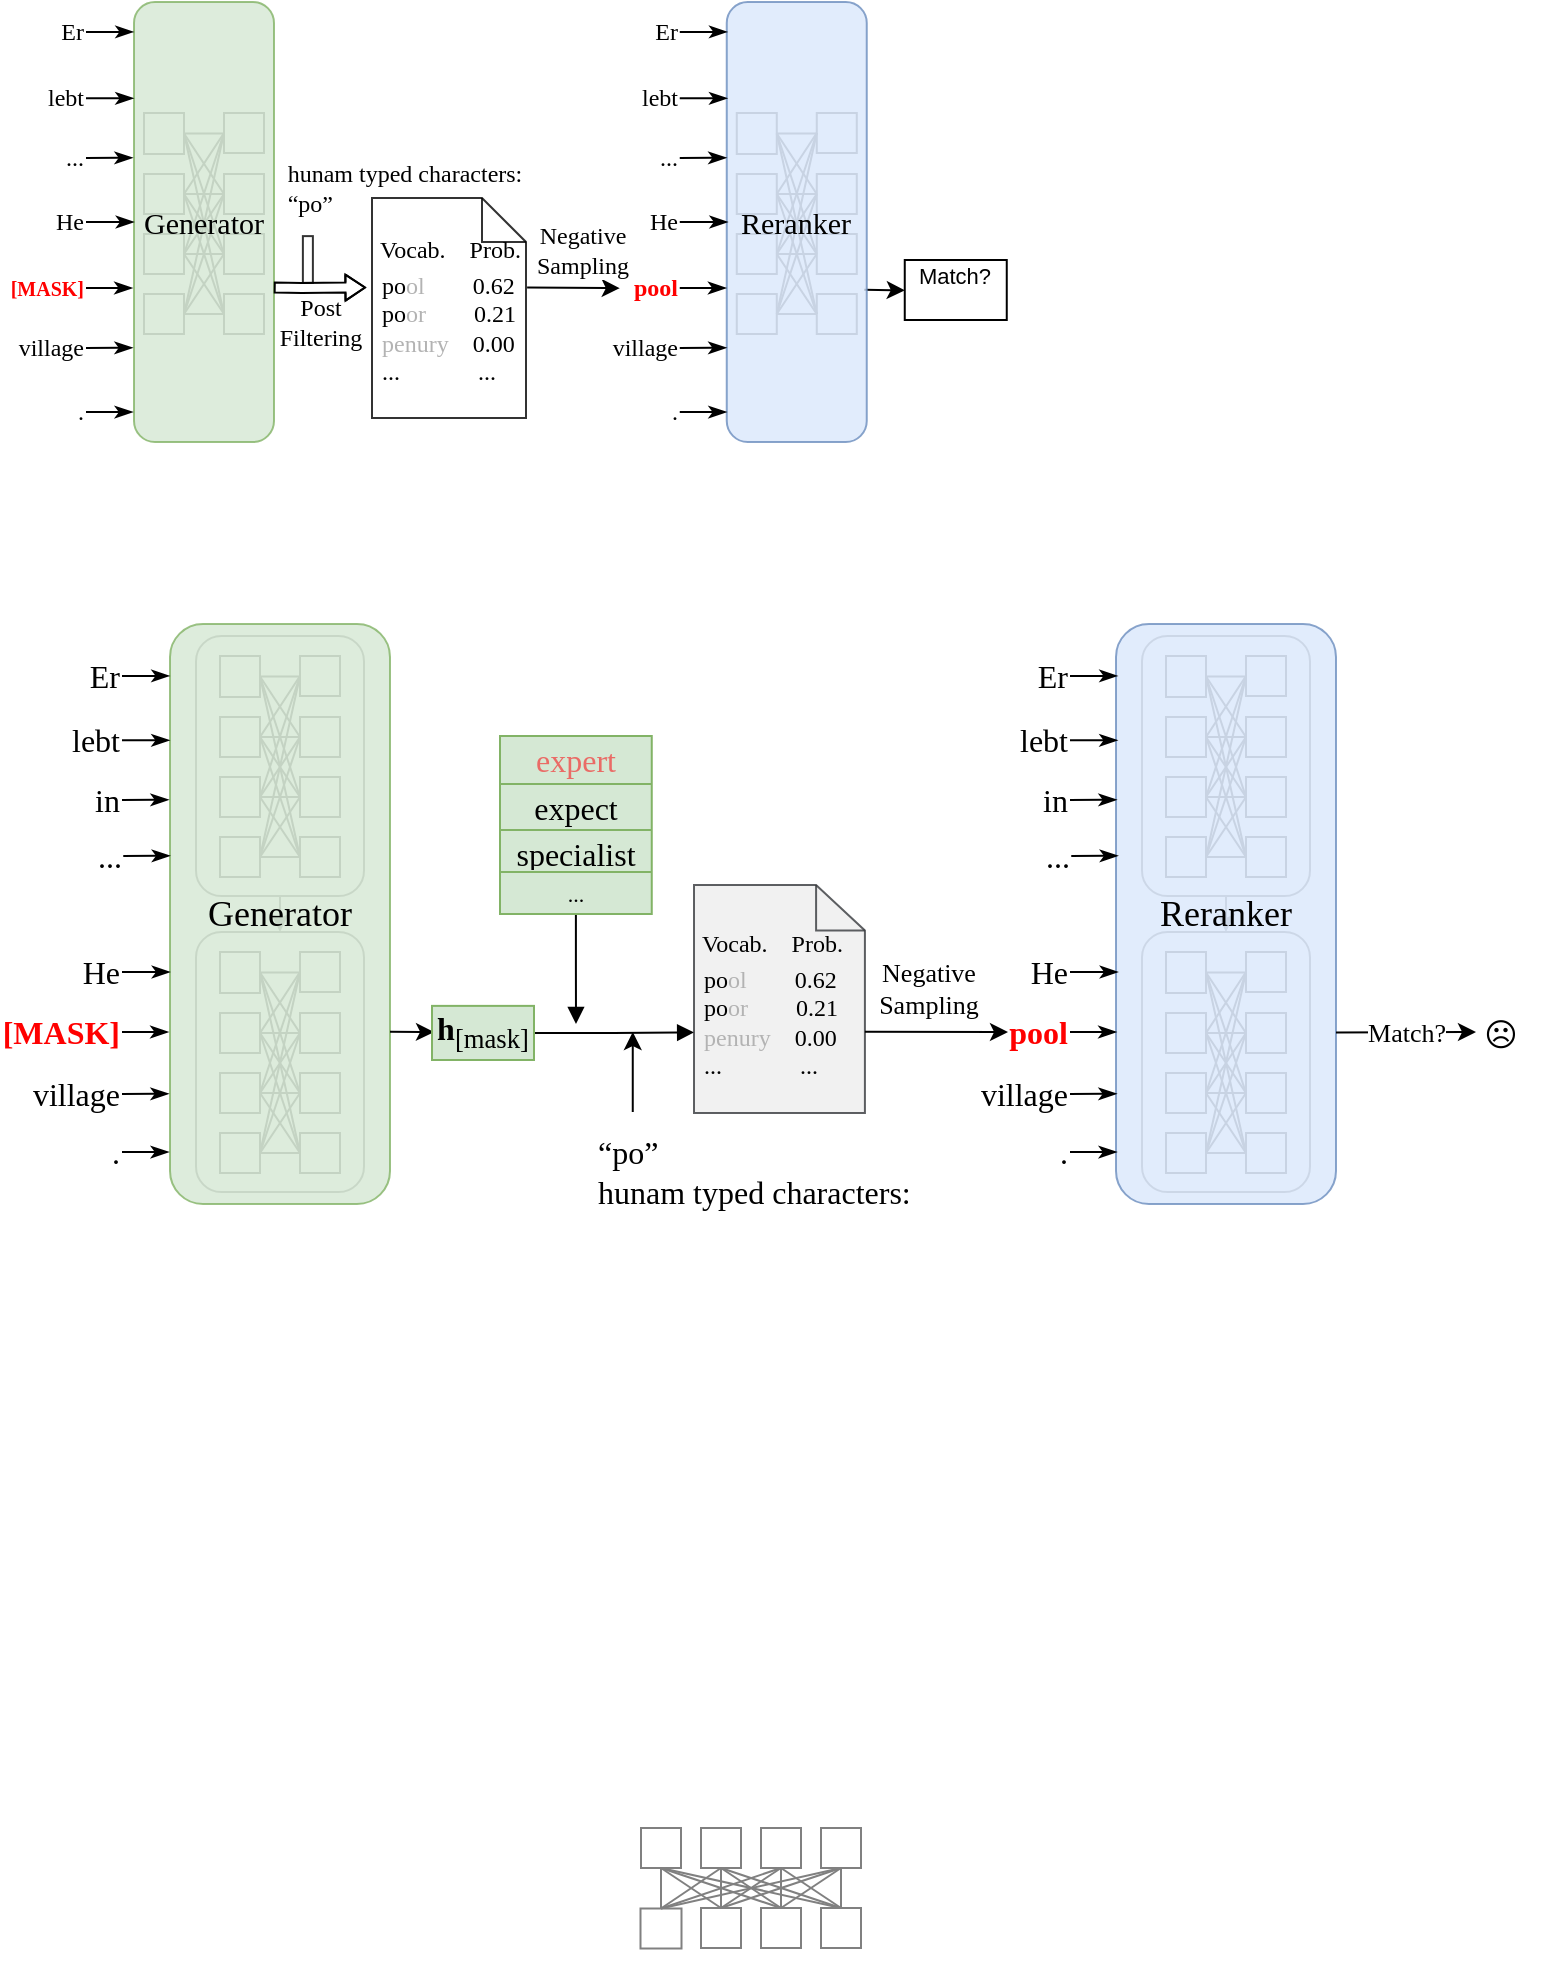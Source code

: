 <mxfile version="20.4.0" type="github">
  <diagram id="rNxQQd6KuYC7TdcuVkW6" name="第 1 页">
    <mxGraphModel dx="1294" dy="-869" grid="1" gridSize="10" guides="1" tooltips="1" connect="1" arrows="1" fold="1" page="1" pageScale="1" pageWidth="827" pageHeight="1169" math="0" shadow="0">
      <root>
        <mxCell id="0" />
        <mxCell id="1" parent="0" />
        <mxCell id="X0FTAVsm6D2ivHKO1e4E-286" value="" style="html=1;verticalLabelPosition=bottom;align=center;labelBackgroundColor=#ffffff;verticalAlign=top;strokeWidth=1;strokeColor=#000000;shadow=0;dashed=0;shape=mxgraph.ios7.icons.document;labelBorderColor=none;fontFamily=Times New Roman;fontSize=12;fontColor=#000000;fillColor=none;opacity=80;" parent="1" vertex="1">
          <mxGeometry x="-638" y="1267" width="77" height="110" as="geometry" />
        </mxCell>
        <mxCell id="X0FTAVsm6D2ivHKO1e4E-35" value="&lt;font style=&quot;font-size: 11px;&quot;&gt;Match?&lt;br&gt;&amp;nbsp;&lt;/font&gt;" style="rounded=0;whiteSpace=wrap;html=1;align=center;verticalAlign=middle;fontSize=1;" parent="1" vertex="1">
          <mxGeometry x="-371.62" y="1298" width="51" height="30" as="geometry" />
        </mxCell>
        <mxCell id="X0FTAVsm6D2ivHKO1e4E-36" value="" style="endArrow=classic;html=1;rounded=0;fontFamily=Times New Roman;fontSize=2;exitX=1;exitY=0.5;exitDx=0;exitDy=0;entryX=0.003;entryY=0.638;entryDx=0;entryDy=0;entryPerimeter=0;" parent="1" edge="1">
          <mxGeometry width="50" height="50" relative="1" as="geometry">
            <mxPoint x="-391.86" y="1312.82" as="sourcePoint" />
            <mxPoint x="-371.62" y="1313.18" as="targetPoint" />
            <Array as="points">
              <mxPoint x="-391.86" y="1313" />
            </Array>
          </mxGeometry>
        </mxCell>
        <mxCell id="X0FTAVsm6D2ivHKO1e4E-51" value="hunam typed characters:&lt;br style=&quot;font-size: 12px;&quot;&gt;&lt;div style=&quot;text-align: left; font-size: 12px;&quot;&gt;&lt;span style=&quot;background-color: initial; font-size: 12px;&quot;&gt;“po”&lt;/span&gt;&lt;/div&gt;" style="text;html=1;align=center;verticalAlign=middle;resizable=0;points=[];autosize=1;strokeColor=none;fillColor=none;fontSize=12;fontFamily=Times New Roman;" parent="1" vertex="1">
          <mxGeometry x="-692" y="1242" width="140" height="40" as="geometry" />
        </mxCell>
        <mxCell id="X0FTAVsm6D2ivHKO1e4E-173" value="" style="group" parent="1" vertex="1" connectable="0">
          <mxGeometry x="-757" y="1169" width="75" height="220" as="geometry" />
        </mxCell>
        <mxCell id="X0FTAVsm6D2ivHKO1e4E-169" value="" style="group" parent="X0FTAVsm6D2ivHKO1e4E-173" vertex="1" connectable="0">
          <mxGeometry x="5" y="55.5" width="70" height="164.5" as="geometry" />
        </mxCell>
        <mxCell id="X0FTAVsm6D2ivHKO1e4E-172" value="" style="group" parent="X0FTAVsm6D2ivHKO1e4E-169" vertex="1" connectable="0">
          <mxGeometry width="65" height="164.5" as="geometry" />
        </mxCell>
        <mxCell id="X0FTAVsm6D2ivHKO1e4E-148" value="" style="rounded=0;whiteSpace=wrap;html=1;fontFamily=Times New Roman;fontSize=2;strokeColor=#808080;" parent="X0FTAVsm6D2ivHKO1e4E-172" vertex="1">
          <mxGeometry width="20" height="20.5" as="geometry" />
        </mxCell>
        <mxCell id="X0FTAVsm6D2ivHKO1e4E-151" style="edgeStyle=none;rounded=0;orthogonalLoop=1;jettySize=auto;html=1;exitX=1;exitY=0.5;exitDx=0;exitDy=0;fontFamily=Times New Roman;fontSize=2;endArrow=none;endFill=0;strokeColor=#808080;" parent="X0FTAVsm6D2ivHKO1e4E-172" source="X0FTAVsm6D2ivHKO1e4E-153" edge="1">
          <mxGeometry relative="1" as="geometry">
            <mxPoint x="40" y="70.5" as="targetPoint" />
          </mxGeometry>
        </mxCell>
        <mxCell id="X0FTAVsm6D2ivHKO1e4E-153" value="" style="rounded=0;whiteSpace=wrap;html=1;fontFamily=Times New Roman;fontSize=2;strokeColor=#808080;" parent="X0FTAVsm6D2ivHKO1e4E-172" vertex="1">
          <mxGeometry y="30.5" width="20" height="20" as="geometry" />
        </mxCell>
        <mxCell id="X0FTAVsm6D2ivHKO1e4E-158" value="" style="rounded=0;whiteSpace=wrap;html=1;fontFamily=Times New Roman;fontSize=2;strokeColor=#808080;" parent="X0FTAVsm6D2ivHKO1e4E-172" vertex="1">
          <mxGeometry y="60.5" width="20" height="20" as="geometry" />
        </mxCell>
        <mxCell id="X0FTAVsm6D2ivHKO1e4E-163" value="" style="rounded=0;whiteSpace=wrap;html=1;fontFamily=Times New Roman;fontSize=2;strokeColor=#808080;" parent="X0FTAVsm6D2ivHKO1e4E-172" vertex="1">
          <mxGeometry y="90.5" width="20" height="20" as="geometry" />
        </mxCell>
        <mxCell id="X0FTAVsm6D2ivHKO1e4E-164" value="" style="rounded=0;whiteSpace=wrap;html=1;fontFamily=Times New Roman;fontSize=2;strokeColor=#808080;" parent="X0FTAVsm6D2ivHKO1e4E-172" vertex="1">
          <mxGeometry x="40" width="20" height="20" as="geometry" />
        </mxCell>
        <mxCell id="X0FTAVsm6D2ivHKO1e4E-144" style="edgeStyle=orthogonalEdgeStyle;rounded=0;orthogonalLoop=1;jettySize=auto;html=1;entryX=0;entryY=0.5;entryDx=0;entryDy=0;fontFamily=Times New Roman;fontSize=2;endArrow=none;endFill=0;strokeColor=#808080;" parent="X0FTAVsm6D2ivHKO1e4E-172" source="X0FTAVsm6D2ivHKO1e4E-148" target="X0FTAVsm6D2ivHKO1e4E-164" edge="1">
          <mxGeometry relative="1" as="geometry" />
        </mxCell>
        <mxCell id="X0FTAVsm6D2ivHKO1e4E-149" style="edgeStyle=none;rounded=0;orthogonalLoop=1;jettySize=auto;html=1;exitX=1;exitY=0.5;exitDx=0;exitDy=0;entryX=0;entryY=0.5;entryDx=0;entryDy=0;fontFamily=Times New Roman;fontSize=2;endArrow=none;endFill=0;strokeColor=#808080;" parent="X0FTAVsm6D2ivHKO1e4E-172" source="X0FTAVsm6D2ivHKO1e4E-153" target="X0FTAVsm6D2ivHKO1e4E-164" edge="1">
          <mxGeometry relative="1" as="geometry" />
        </mxCell>
        <mxCell id="X0FTAVsm6D2ivHKO1e4E-154" style="edgeStyle=none;rounded=0;orthogonalLoop=1;jettySize=auto;html=1;exitX=1;exitY=0.5;exitDx=0;exitDy=0;entryX=0;entryY=0.5;entryDx=0;entryDy=0;fontFamily=Times New Roman;fontSize=2;endArrow=none;endFill=0;strokeColor=#808080;" parent="X0FTAVsm6D2ivHKO1e4E-172" source="X0FTAVsm6D2ivHKO1e4E-158" target="X0FTAVsm6D2ivHKO1e4E-164" edge="1">
          <mxGeometry relative="1" as="geometry" />
        </mxCell>
        <mxCell id="X0FTAVsm6D2ivHKO1e4E-159" style="edgeStyle=none;rounded=0;orthogonalLoop=1;jettySize=auto;html=1;exitX=1;exitY=0.5;exitDx=0;exitDy=0;entryX=0;entryY=0.5;entryDx=0;entryDy=0;fontFamily=Times New Roman;fontSize=2;endArrow=none;endFill=0;strokeColor=#808080;" parent="X0FTAVsm6D2ivHKO1e4E-172" source="X0FTAVsm6D2ivHKO1e4E-163" target="X0FTAVsm6D2ivHKO1e4E-164" edge="1">
          <mxGeometry relative="1" as="geometry" />
        </mxCell>
        <mxCell id="X0FTAVsm6D2ivHKO1e4E-165" value="" style="rounded=0;whiteSpace=wrap;html=1;fontFamily=Times New Roman;fontSize=2;strokeColor=#808080;" parent="X0FTAVsm6D2ivHKO1e4E-172" vertex="1">
          <mxGeometry x="40" y="30.5" width="20" height="20" as="geometry" />
        </mxCell>
        <mxCell id="X0FTAVsm6D2ivHKO1e4E-145" style="edgeStyle=none;rounded=0;orthogonalLoop=1;jettySize=auto;html=1;entryX=0;entryY=0.5;entryDx=0;entryDy=0;fontFamily=Times New Roman;fontSize=2;endArrow=none;endFill=0;exitX=1;exitY=0.5;exitDx=0;exitDy=0;strokeColor=#808080;" parent="X0FTAVsm6D2ivHKO1e4E-172" source="X0FTAVsm6D2ivHKO1e4E-148" target="X0FTAVsm6D2ivHKO1e4E-165" edge="1">
          <mxGeometry relative="1" as="geometry" />
        </mxCell>
        <mxCell id="X0FTAVsm6D2ivHKO1e4E-150" style="edgeStyle=none;rounded=0;orthogonalLoop=1;jettySize=auto;html=1;exitX=1;exitY=0.5;exitDx=0;exitDy=0;entryX=0;entryY=0.5;entryDx=0;entryDy=0;fontFamily=Times New Roman;fontSize=2;endArrow=none;endFill=0;strokeColor=#808080;" parent="X0FTAVsm6D2ivHKO1e4E-172" source="X0FTAVsm6D2ivHKO1e4E-153" target="X0FTAVsm6D2ivHKO1e4E-165" edge="1">
          <mxGeometry relative="1" as="geometry" />
        </mxCell>
        <mxCell id="X0FTAVsm6D2ivHKO1e4E-155" style="edgeStyle=none;rounded=0;orthogonalLoop=1;jettySize=auto;html=1;exitX=1;exitY=0.5;exitDx=0;exitDy=0;entryX=0;entryY=0.5;entryDx=0;entryDy=0;fontFamily=Times New Roman;fontSize=2;endArrow=none;endFill=0;strokeColor=#808080;" parent="X0FTAVsm6D2ivHKO1e4E-172" source="X0FTAVsm6D2ivHKO1e4E-158" target="X0FTAVsm6D2ivHKO1e4E-165" edge="1">
          <mxGeometry relative="1" as="geometry" />
        </mxCell>
        <mxCell id="X0FTAVsm6D2ivHKO1e4E-160" style="edgeStyle=none;rounded=0;orthogonalLoop=1;jettySize=auto;html=1;exitX=1;exitY=0.5;exitDx=0;exitDy=0;entryX=0;entryY=0.5;entryDx=0;entryDy=0;fontFamily=Times New Roman;fontSize=2;endArrow=none;endFill=0;strokeColor=#808080;" parent="X0FTAVsm6D2ivHKO1e4E-172" source="X0FTAVsm6D2ivHKO1e4E-163" target="X0FTAVsm6D2ivHKO1e4E-165" edge="1">
          <mxGeometry relative="1" as="geometry" />
        </mxCell>
        <mxCell id="X0FTAVsm6D2ivHKO1e4E-166" value="" style="rounded=0;whiteSpace=wrap;html=1;fontFamily=Times New Roman;fontSize=2;strokeColor=#808080;" parent="X0FTAVsm6D2ivHKO1e4E-172" vertex="1">
          <mxGeometry x="40" y="60.5" width="20" height="20" as="geometry" />
        </mxCell>
        <mxCell id="X0FTAVsm6D2ivHKO1e4E-146" style="edgeStyle=none;rounded=0;orthogonalLoop=1;jettySize=auto;html=1;entryX=0;entryY=0.5;entryDx=0;entryDy=0;fontFamily=Times New Roman;fontSize=2;endArrow=none;endFill=0;exitX=1;exitY=0.5;exitDx=0;exitDy=0;strokeColor=#808080;" parent="X0FTAVsm6D2ivHKO1e4E-172" source="X0FTAVsm6D2ivHKO1e4E-148" target="X0FTAVsm6D2ivHKO1e4E-166" edge="1">
          <mxGeometry relative="1" as="geometry" />
        </mxCell>
        <mxCell id="X0FTAVsm6D2ivHKO1e4E-156" style="edgeStyle=none;rounded=0;orthogonalLoop=1;jettySize=auto;html=1;exitX=1;exitY=0.5;exitDx=0;exitDy=0;entryX=0;entryY=0.5;entryDx=0;entryDy=0;fontFamily=Times New Roman;fontSize=2;endArrow=none;endFill=0;strokeColor=#808080;" parent="X0FTAVsm6D2ivHKO1e4E-172" source="X0FTAVsm6D2ivHKO1e4E-158" target="X0FTAVsm6D2ivHKO1e4E-166" edge="1">
          <mxGeometry relative="1" as="geometry" />
        </mxCell>
        <mxCell id="X0FTAVsm6D2ivHKO1e4E-161" style="edgeStyle=none;rounded=0;orthogonalLoop=1;jettySize=auto;html=1;exitX=1;exitY=0.5;exitDx=0;exitDy=0;entryX=0;entryY=0.5;entryDx=0;entryDy=0;fontFamily=Times New Roman;fontSize=2;endArrow=none;endFill=0;strokeColor=#808080;" parent="X0FTAVsm6D2ivHKO1e4E-172" source="X0FTAVsm6D2ivHKO1e4E-163" target="X0FTAVsm6D2ivHKO1e4E-166" edge="1">
          <mxGeometry relative="1" as="geometry" />
        </mxCell>
        <mxCell id="X0FTAVsm6D2ivHKO1e4E-167" value="" style="rounded=0;whiteSpace=wrap;html=1;fontFamily=Times New Roman;fontSize=2;strokeColor=#808080;" parent="X0FTAVsm6D2ivHKO1e4E-172" vertex="1">
          <mxGeometry x="40" y="90.5" width="20" height="20" as="geometry" />
        </mxCell>
        <mxCell id="X0FTAVsm6D2ivHKO1e4E-147" style="edgeStyle=none;rounded=0;orthogonalLoop=1;jettySize=auto;html=1;entryX=0;entryY=0.5;entryDx=0;entryDy=0;fontFamily=Times New Roman;fontSize=2;endArrow=none;endFill=0;exitX=1;exitY=0.5;exitDx=0;exitDy=0;strokeColor=#808080;" parent="X0FTAVsm6D2ivHKO1e4E-172" source="X0FTAVsm6D2ivHKO1e4E-148" target="X0FTAVsm6D2ivHKO1e4E-167" edge="1">
          <mxGeometry relative="1" as="geometry" />
        </mxCell>
        <mxCell id="X0FTAVsm6D2ivHKO1e4E-152" style="edgeStyle=none;rounded=0;orthogonalLoop=1;jettySize=auto;html=1;exitX=1;exitY=0.5;exitDx=0;exitDy=0;entryX=0;entryY=0.5;entryDx=0;entryDy=0;fontFamily=Times New Roman;fontSize=2;endArrow=none;endFill=0;strokeColor=#808080;" parent="X0FTAVsm6D2ivHKO1e4E-172" source="X0FTAVsm6D2ivHKO1e4E-153" target="X0FTAVsm6D2ivHKO1e4E-167" edge="1">
          <mxGeometry relative="1" as="geometry" />
        </mxCell>
        <mxCell id="X0FTAVsm6D2ivHKO1e4E-157" style="edgeStyle=none;rounded=0;orthogonalLoop=1;jettySize=auto;html=1;exitX=1;exitY=0.5;exitDx=0;exitDy=0;entryX=0;entryY=0.5;entryDx=0;entryDy=0;fontFamily=Times New Roman;fontSize=2;endArrow=none;endFill=0;strokeColor=#808080;" parent="X0FTAVsm6D2ivHKO1e4E-172" source="X0FTAVsm6D2ivHKO1e4E-158" target="X0FTAVsm6D2ivHKO1e4E-167" edge="1">
          <mxGeometry relative="1" as="geometry" />
        </mxCell>
        <mxCell id="X0FTAVsm6D2ivHKO1e4E-162" style="edgeStyle=none;rounded=0;orthogonalLoop=1;jettySize=auto;html=1;exitX=1;exitY=0.5;exitDx=0;exitDy=0;entryX=0;entryY=0.5;entryDx=0;entryDy=0;fontFamily=Times New Roman;fontSize=2;endArrow=none;endFill=0;strokeColor=#808080;" parent="X0FTAVsm6D2ivHKO1e4E-172" source="X0FTAVsm6D2ivHKO1e4E-163" target="X0FTAVsm6D2ivHKO1e4E-167" edge="1">
          <mxGeometry relative="1" as="geometry" />
        </mxCell>
        <mxCell id="X0FTAVsm6D2ivHKO1e4E-168" style="edgeStyle=none;rounded=0;orthogonalLoop=1;jettySize=auto;html=1;entryX=1;entryY=0.5;entryDx=0;entryDy=0;fontFamily=Times New Roman;fontSize=2;endArrow=none;endFill=0;strokeColor=#808080;" parent="X0FTAVsm6D2ivHKO1e4E-172" source="X0FTAVsm6D2ivHKO1e4E-148" target="X0FTAVsm6D2ivHKO1e4E-148" edge="1">
          <mxGeometry relative="1" as="geometry" />
        </mxCell>
        <mxCell id="X0FTAVsm6D2ivHKO1e4E-170" value="Generator" style="rounded=1;whiteSpace=wrap;html=1;fontSize=15;fillColor=#d5e8d4;strokeColor=#82b366;strokeWidth=1;fillStyle=auto;fontFamily=Times New Roman;opacity=80;" parent="X0FTAVsm6D2ivHKO1e4E-172" vertex="1">
          <mxGeometry x="-5" y="-55.5" width="70" height="220" as="geometry" />
        </mxCell>
        <mxCell id="X0FTAVsm6D2ivHKO1e4E-174" value="" style="group" parent="1" vertex="1" connectable="0">
          <mxGeometry x="-460.62" y="1169" width="75" height="220" as="geometry" />
        </mxCell>
        <mxCell id="X0FTAVsm6D2ivHKO1e4E-175" value="" style="group" parent="X0FTAVsm6D2ivHKO1e4E-174" vertex="1" connectable="0">
          <mxGeometry x="5" y="55.5" width="70" height="150.5" as="geometry" />
        </mxCell>
        <mxCell id="X0FTAVsm6D2ivHKO1e4E-176" value="" style="group" parent="X0FTAVsm6D2ivHKO1e4E-175" vertex="1" connectable="0">
          <mxGeometry width="60" height="110.5" as="geometry" />
        </mxCell>
        <mxCell id="X0FTAVsm6D2ivHKO1e4E-177" value="" style="rounded=0;whiteSpace=wrap;html=1;fontFamily=Times New Roman;fontSize=2;strokeColor=#808080;" parent="X0FTAVsm6D2ivHKO1e4E-176" vertex="1">
          <mxGeometry width="20" height="20.5" as="geometry" />
        </mxCell>
        <mxCell id="X0FTAVsm6D2ivHKO1e4E-178" style="edgeStyle=none;rounded=0;orthogonalLoop=1;jettySize=auto;html=1;exitX=1;exitY=0.5;exitDx=0;exitDy=0;fontFamily=Times New Roman;fontSize=2;endArrow=none;endFill=0;strokeColor=#808080;" parent="X0FTAVsm6D2ivHKO1e4E-176" source="X0FTAVsm6D2ivHKO1e4E-179" edge="1">
          <mxGeometry relative="1" as="geometry">
            <mxPoint x="40" y="70.5" as="targetPoint" />
          </mxGeometry>
        </mxCell>
        <mxCell id="X0FTAVsm6D2ivHKO1e4E-179" value="" style="rounded=0;whiteSpace=wrap;html=1;fontFamily=Times New Roman;fontSize=2;strokeColor=#808080;" parent="X0FTAVsm6D2ivHKO1e4E-176" vertex="1">
          <mxGeometry y="30.5" width="20" height="20" as="geometry" />
        </mxCell>
        <mxCell id="X0FTAVsm6D2ivHKO1e4E-180" value="" style="rounded=0;whiteSpace=wrap;html=1;fontFamily=Times New Roman;fontSize=2;strokeColor=#808080;" parent="X0FTAVsm6D2ivHKO1e4E-176" vertex="1">
          <mxGeometry y="60.5" width="20" height="20" as="geometry" />
        </mxCell>
        <mxCell id="X0FTAVsm6D2ivHKO1e4E-181" value="" style="rounded=0;whiteSpace=wrap;html=1;fontFamily=Times New Roman;fontSize=2;strokeColor=#808080;" parent="X0FTAVsm6D2ivHKO1e4E-176" vertex="1">
          <mxGeometry y="90.5" width="20" height="20" as="geometry" />
        </mxCell>
        <mxCell id="X0FTAVsm6D2ivHKO1e4E-182" value="" style="rounded=0;whiteSpace=wrap;html=1;fontFamily=Times New Roman;fontSize=2;strokeColor=#808080;" parent="X0FTAVsm6D2ivHKO1e4E-176" vertex="1">
          <mxGeometry x="40" width="20" height="20" as="geometry" />
        </mxCell>
        <mxCell id="X0FTAVsm6D2ivHKO1e4E-183" style="edgeStyle=orthogonalEdgeStyle;rounded=0;orthogonalLoop=1;jettySize=auto;html=1;entryX=0;entryY=0.5;entryDx=0;entryDy=0;fontFamily=Times New Roman;fontSize=2;endArrow=none;endFill=0;strokeColor=#808080;" parent="X0FTAVsm6D2ivHKO1e4E-176" source="X0FTAVsm6D2ivHKO1e4E-177" target="X0FTAVsm6D2ivHKO1e4E-182" edge="1">
          <mxGeometry relative="1" as="geometry" />
        </mxCell>
        <mxCell id="X0FTAVsm6D2ivHKO1e4E-184" style="edgeStyle=none;rounded=0;orthogonalLoop=1;jettySize=auto;html=1;exitX=1;exitY=0.5;exitDx=0;exitDy=0;entryX=0;entryY=0.5;entryDx=0;entryDy=0;fontFamily=Times New Roman;fontSize=2;endArrow=none;endFill=0;strokeColor=#808080;" parent="X0FTAVsm6D2ivHKO1e4E-176" source="X0FTAVsm6D2ivHKO1e4E-179" target="X0FTAVsm6D2ivHKO1e4E-182" edge="1">
          <mxGeometry relative="1" as="geometry" />
        </mxCell>
        <mxCell id="X0FTAVsm6D2ivHKO1e4E-185" style="edgeStyle=none;rounded=0;orthogonalLoop=1;jettySize=auto;html=1;exitX=1;exitY=0.5;exitDx=0;exitDy=0;entryX=0;entryY=0.5;entryDx=0;entryDy=0;fontFamily=Times New Roman;fontSize=2;endArrow=none;endFill=0;strokeColor=#808080;" parent="X0FTAVsm6D2ivHKO1e4E-176" source="X0FTAVsm6D2ivHKO1e4E-180" target="X0FTAVsm6D2ivHKO1e4E-182" edge="1">
          <mxGeometry relative="1" as="geometry" />
        </mxCell>
        <mxCell id="X0FTAVsm6D2ivHKO1e4E-186" style="edgeStyle=none;rounded=0;orthogonalLoop=1;jettySize=auto;html=1;exitX=1;exitY=0.5;exitDx=0;exitDy=0;entryX=0;entryY=0.5;entryDx=0;entryDy=0;fontFamily=Times New Roman;fontSize=2;endArrow=none;endFill=0;strokeColor=#808080;" parent="X0FTAVsm6D2ivHKO1e4E-176" source="X0FTAVsm6D2ivHKO1e4E-181" target="X0FTAVsm6D2ivHKO1e4E-182" edge="1">
          <mxGeometry relative="1" as="geometry" />
        </mxCell>
        <mxCell id="X0FTAVsm6D2ivHKO1e4E-187" value="" style="rounded=0;whiteSpace=wrap;html=1;fontFamily=Times New Roman;fontSize=2;strokeColor=#808080;" parent="X0FTAVsm6D2ivHKO1e4E-176" vertex="1">
          <mxGeometry x="40" y="30.5" width="20" height="20" as="geometry" />
        </mxCell>
        <mxCell id="X0FTAVsm6D2ivHKO1e4E-188" style="edgeStyle=none;rounded=0;orthogonalLoop=1;jettySize=auto;html=1;entryX=0;entryY=0.5;entryDx=0;entryDy=0;fontFamily=Times New Roman;fontSize=2;endArrow=none;endFill=0;exitX=1;exitY=0.5;exitDx=0;exitDy=0;strokeColor=#808080;" parent="X0FTAVsm6D2ivHKO1e4E-176" source="X0FTAVsm6D2ivHKO1e4E-177" target="X0FTAVsm6D2ivHKO1e4E-187" edge="1">
          <mxGeometry relative="1" as="geometry" />
        </mxCell>
        <mxCell id="X0FTAVsm6D2ivHKO1e4E-189" style="edgeStyle=none;rounded=0;orthogonalLoop=1;jettySize=auto;html=1;exitX=1;exitY=0.5;exitDx=0;exitDy=0;entryX=0;entryY=0.5;entryDx=0;entryDy=0;fontFamily=Times New Roman;fontSize=2;endArrow=none;endFill=0;strokeColor=#808080;" parent="X0FTAVsm6D2ivHKO1e4E-176" source="X0FTAVsm6D2ivHKO1e4E-179" target="X0FTAVsm6D2ivHKO1e4E-187" edge="1">
          <mxGeometry relative="1" as="geometry" />
        </mxCell>
        <mxCell id="X0FTAVsm6D2ivHKO1e4E-190" style="edgeStyle=none;rounded=0;orthogonalLoop=1;jettySize=auto;html=1;exitX=1;exitY=0.5;exitDx=0;exitDy=0;entryX=0;entryY=0.5;entryDx=0;entryDy=0;fontFamily=Times New Roman;fontSize=2;endArrow=none;endFill=0;strokeColor=#808080;" parent="X0FTAVsm6D2ivHKO1e4E-176" source="X0FTAVsm6D2ivHKO1e4E-180" target="X0FTAVsm6D2ivHKO1e4E-187" edge="1">
          <mxGeometry relative="1" as="geometry" />
        </mxCell>
        <mxCell id="X0FTAVsm6D2ivHKO1e4E-191" style="edgeStyle=none;rounded=0;orthogonalLoop=1;jettySize=auto;html=1;exitX=1;exitY=0.5;exitDx=0;exitDy=0;entryX=0;entryY=0.5;entryDx=0;entryDy=0;fontFamily=Times New Roman;fontSize=2;endArrow=none;endFill=0;strokeColor=#808080;" parent="X0FTAVsm6D2ivHKO1e4E-176" source="X0FTAVsm6D2ivHKO1e4E-181" target="X0FTAVsm6D2ivHKO1e4E-187" edge="1">
          <mxGeometry relative="1" as="geometry" />
        </mxCell>
        <mxCell id="X0FTAVsm6D2ivHKO1e4E-192" value="" style="rounded=0;whiteSpace=wrap;html=1;fontFamily=Times New Roman;fontSize=2;strokeColor=#808080;" parent="X0FTAVsm6D2ivHKO1e4E-176" vertex="1">
          <mxGeometry x="40" y="60.5" width="20" height="20" as="geometry" />
        </mxCell>
        <mxCell id="X0FTAVsm6D2ivHKO1e4E-193" style="edgeStyle=none;rounded=0;orthogonalLoop=1;jettySize=auto;html=1;entryX=0;entryY=0.5;entryDx=0;entryDy=0;fontFamily=Times New Roman;fontSize=2;endArrow=none;endFill=0;exitX=1;exitY=0.5;exitDx=0;exitDy=0;strokeColor=#808080;" parent="X0FTAVsm6D2ivHKO1e4E-176" source="X0FTAVsm6D2ivHKO1e4E-177" target="X0FTAVsm6D2ivHKO1e4E-192" edge="1">
          <mxGeometry relative="1" as="geometry" />
        </mxCell>
        <mxCell id="X0FTAVsm6D2ivHKO1e4E-194" style="edgeStyle=none;rounded=0;orthogonalLoop=1;jettySize=auto;html=1;exitX=1;exitY=0.5;exitDx=0;exitDy=0;entryX=0;entryY=0.5;entryDx=0;entryDy=0;fontFamily=Times New Roman;fontSize=2;endArrow=none;endFill=0;strokeColor=#808080;" parent="X0FTAVsm6D2ivHKO1e4E-176" source="X0FTAVsm6D2ivHKO1e4E-180" target="X0FTAVsm6D2ivHKO1e4E-192" edge="1">
          <mxGeometry relative="1" as="geometry" />
        </mxCell>
        <mxCell id="X0FTAVsm6D2ivHKO1e4E-195" style="edgeStyle=none;rounded=0;orthogonalLoop=1;jettySize=auto;html=1;exitX=1;exitY=0.5;exitDx=0;exitDy=0;entryX=0;entryY=0.5;entryDx=0;entryDy=0;fontFamily=Times New Roman;fontSize=2;endArrow=none;endFill=0;strokeColor=#808080;" parent="X0FTAVsm6D2ivHKO1e4E-176" source="X0FTAVsm6D2ivHKO1e4E-181" target="X0FTAVsm6D2ivHKO1e4E-192" edge="1">
          <mxGeometry relative="1" as="geometry" />
        </mxCell>
        <mxCell id="X0FTAVsm6D2ivHKO1e4E-196" value="" style="rounded=0;whiteSpace=wrap;html=1;fontFamily=Times New Roman;fontSize=2;strokeColor=#808080;" parent="X0FTAVsm6D2ivHKO1e4E-176" vertex="1">
          <mxGeometry x="40" y="90.5" width="20" height="20" as="geometry" />
        </mxCell>
        <mxCell id="X0FTAVsm6D2ivHKO1e4E-197" style="edgeStyle=none;rounded=0;orthogonalLoop=1;jettySize=auto;html=1;entryX=0;entryY=0.5;entryDx=0;entryDy=0;fontFamily=Times New Roman;fontSize=2;endArrow=none;endFill=0;exitX=1;exitY=0.5;exitDx=0;exitDy=0;strokeColor=#808080;" parent="X0FTAVsm6D2ivHKO1e4E-176" source="X0FTAVsm6D2ivHKO1e4E-177" target="X0FTAVsm6D2ivHKO1e4E-196" edge="1">
          <mxGeometry relative="1" as="geometry" />
        </mxCell>
        <mxCell id="X0FTAVsm6D2ivHKO1e4E-198" style="edgeStyle=none;rounded=0;orthogonalLoop=1;jettySize=auto;html=1;exitX=1;exitY=0.5;exitDx=0;exitDy=0;entryX=0;entryY=0.5;entryDx=0;entryDy=0;fontFamily=Times New Roman;fontSize=2;endArrow=none;endFill=0;strokeColor=#808080;" parent="X0FTAVsm6D2ivHKO1e4E-176" source="X0FTAVsm6D2ivHKO1e4E-179" target="X0FTAVsm6D2ivHKO1e4E-196" edge="1">
          <mxGeometry relative="1" as="geometry" />
        </mxCell>
        <mxCell id="X0FTAVsm6D2ivHKO1e4E-199" style="edgeStyle=none;rounded=0;orthogonalLoop=1;jettySize=auto;html=1;exitX=1;exitY=0.5;exitDx=0;exitDy=0;entryX=0;entryY=0.5;entryDx=0;entryDy=0;fontFamily=Times New Roman;fontSize=2;endArrow=none;endFill=0;strokeColor=#808080;" parent="X0FTAVsm6D2ivHKO1e4E-176" source="X0FTAVsm6D2ivHKO1e4E-180" target="X0FTAVsm6D2ivHKO1e4E-196" edge="1">
          <mxGeometry relative="1" as="geometry" />
        </mxCell>
        <mxCell id="X0FTAVsm6D2ivHKO1e4E-200" style="edgeStyle=none;rounded=0;orthogonalLoop=1;jettySize=auto;html=1;exitX=1;exitY=0.5;exitDx=0;exitDy=0;entryX=0;entryY=0.5;entryDx=0;entryDy=0;fontFamily=Times New Roman;fontSize=2;endArrow=none;endFill=0;strokeColor=#808080;" parent="X0FTAVsm6D2ivHKO1e4E-176" source="X0FTAVsm6D2ivHKO1e4E-181" target="X0FTAVsm6D2ivHKO1e4E-196" edge="1">
          <mxGeometry relative="1" as="geometry" />
        </mxCell>
        <mxCell id="X0FTAVsm6D2ivHKO1e4E-201" style="edgeStyle=none;rounded=0;orthogonalLoop=1;jettySize=auto;html=1;entryX=1;entryY=0.5;entryDx=0;entryDy=0;fontFamily=Times New Roman;fontSize=2;endArrow=none;endFill=0;strokeColor=#808080;" parent="X0FTAVsm6D2ivHKO1e4E-176" source="X0FTAVsm6D2ivHKO1e4E-177" target="X0FTAVsm6D2ivHKO1e4E-177" edge="1">
          <mxGeometry relative="1" as="geometry" />
        </mxCell>
        <mxCell id="X0FTAVsm6D2ivHKO1e4E-202" value="Reranker" style="rounded=1;whiteSpace=wrap;html=1;fontSize=15;fillColor=#dae8fc;strokeColor=#6c8ebf;strokeWidth=1;fillStyle=auto;fontFamily=Times New Roman;opacity=80;" parent="X0FTAVsm6D2ivHKO1e4E-174" vertex="1">
          <mxGeometry width="70" height="220" as="geometry" />
        </mxCell>
        <mxCell id="X0FTAVsm6D2ivHKO1e4E-211" style="edgeStyle=none;rounded=0;orthogonalLoop=1;jettySize=auto;html=1;entryX=-0.003;entryY=0.068;entryDx=0;entryDy=0;entryPerimeter=0;strokeColor=#000000;fontFamily=Times New Roman;fontSize=2;endArrow=classicThin;endFill=1;" parent="1" source="X0FTAVsm6D2ivHKO1e4E-203" target="X0FTAVsm6D2ivHKO1e4E-170" edge="1">
          <mxGeometry relative="1" as="geometry" />
        </mxCell>
        <mxCell id="X0FTAVsm6D2ivHKO1e4E-203" value="Er" style="text;html=1;align=right;verticalAlign=middle;resizable=0;points=[];autosize=1;strokeColor=none;fillColor=none;fontSize=12;fontFamily=Times New Roman;" parent="1" vertex="1">
          <mxGeometry x="-811" y="1169" width="30" height="30" as="geometry" />
        </mxCell>
        <mxCell id="X0FTAVsm6D2ivHKO1e4E-212" style="edgeStyle=none;rounded=0;orthogonalLoop=1;jettySize=auto;html=1;entryX=-0.003;entryY=0.219;entryDx=0;entryDy=0;entryPerimeter=0;strokeColor=#000000;fontFamily=Times New Roman;fontSize=2;endArrow=classicThin;endFill=1;" parent="1" source="X0FTAVsm6D2ivHKO1e4E-204" target="X0FTAVsm6D2ivHKO1e4E-170" edge="1">
          <mxGeometry relative="1" as="geometry" />
        </mxCell>
        <mxCell id="X0FTAVsm6D2ivHKO1e4E-204" value="lebt" style="text;html=1;align=right;verticalAlign=middle;resizable=0;points=[];autosize=1;strokeColor=none;fillColor=none;fontSize=12;fontFamily=Times New Roman;" parent="1" vertex="1">
          <mxGeometry x="-821" y="1202" width="40" height="30" as="geometry" />
        </mxCell>
        <mxCell id="X0FTAVsm6D2ivHKO1e4E-213" style="edgeStyle=none;rounded=0;orthogonalLoop=1;jettySize=auto;html=1;entryX=-0.009;entryY=0.354;entryDx=0;entryDy=0;entryPerimeter=0;strokeColor=#000000;fontFamily=Times New Roman;fontSize=2;endArrow=classicThin;endFill=1;" parent="1" source="X0FTAVsm6D2ivHKO1e4E-205" target="X0FTAVsm6D2ivHKO1e4E-170" edge="1">
          <mxGeometry relative="1" as="geometry" />
        </mxCell>
        <mxCell id="X0FTAVsm6D2ivHKO1e4E-205" value="..." style="text;html=1;align=right;verticalAlign=middle;resizable=0;points=[];autosize=1;strokeColor=none;fillColor=none;fontSize=12;fontFamily=Times New Roman;" parent="1" vertex="1">
          <mxGeometry x="-811" y="1232" width="30" height="30" as="geometry" />
        </mxCell>
        <mxCell id="X0FTAVsm6D2ivHKO1e4E-214" style="edgeStyle=none;rounded=0;orthogonalLoop=1;jettySize=auto;html=1;entryX=0;entryY=0.5;entryDx=0;entryDy=0;strokeColor=#000000;fontFamily=Times New Roman;fontSize=2;endArrow=classicThin;endFill=1;" parent="1" source="X0FTAVsm6D2ivHKO1e4E-206" target="X0FTAVsm6D2ivHKO1e4E-170" edge="1">
          <mxGeometry relative="1" as="geometry" />
        </mxCell>
        <mxCell id="X0FTAVsm6D2ivHKO1e4E-206" value="He" style="text;html=1;align=right;verticalAlign=middle;resizable=0;points=[];autosize=1;strokeColor=none;fillColor=none;fontSize=12;fontFamily=Times New Roman;" parent="1" vertex="1">
          <mxGeometry x="-821" y="1264" width="40" height="30" as="geometry" />
        </mxCell>
        <mxCell id="X0FTAVsm6D2ivHKO1e4E-215" style="edgeStyle=none;rounded=0;orthogonalLoop=1;jettySize=auto;html=1;entryX=-0.011;entryY=0.65;entryDx=0;entryDy=0;entryPerimeter=0;strokeColor=#000000;fontFamily=Times New Roman;fontSize=2;endArrow=classicThin;endFill=1;" parent="1" source="X0FTAVsm6D2ivHKO1e4E-207" target="X0FTAVsm6D2ivHKO1e4E-170" edge="1">
          <mxGeometry relative="1" as="geometry" />
        </mxCell>
        <mxCell id="X0FTAVsm6D2ivHKO1e4E-207" value="&lt;font color=&quot;#ff0000&quot; style=&quot;font-size: 10px;&quot;&gt;&lt;b style=&quot;font-size: 10px;&quot;&gt;[MASK]&lt;/b&gt;&lt;/font&gt;" style="text;html=1;align=right;verticalAlign=middle;resizable=0;points=[];autosize=1;strokeColor=none;fillColor=none;fontSize=10;fontFamily=Times New Roman;spacingLeft=-25;" parent="1" vertex="1">
          <mxGeometry x="-821" y="1297" width="40" height="30" as="geometry" />
        </mxCell>
        <mxCell id="X0FTAVsm6D2ivHKO1e4E-216" style="edgeStyle=none;rounded=0;orthogonalLoop=1;jettySize=auto;html=1;entryX=-0.009;entryY=0.786;entryDx=0;entryDy=0;entryPerimeter=0;strokeColor=#000000;fontFamily=Times New Roman;fontSize=2;endArrow=classicThin;endFill=1;" parent="1" source="X0FTAVsm6D2ivHKO1e4E-208" target="X0FTAVsm6D2ivHKO1e4E-170" edge="1">
          <mxGeometry relative="1" as="geometry" />
        </mxCell>
        <mxCell id="X0FTAVsm6D2ivHKO1e4E-208" value="village" style="text;html=1;align=right;verticalAlign=middle;resizable=0;points=[];autosize=1;strokeColor=none;fillColor=none;fontSize=12;fontFamily=Times New Roman;spacingLeft=-10;" parent="1" vertex="1">
          <mxGeometry x="-821" y="1327" width="40" height="30" as="geometry" />
        </mxCell>
        <mxCell id="X0FTAVsm6D2ivHKO1e4E-217" style="edgeStyle=none;rounded=0;orthogonalLoop=1;jettySize=auto;html=1;entryX=-0.008;entryY=0.932;entryDx=0;entryDy=0;entryPerimeter=0;strokeColor=#000000;fontFamily=Times New Roman;fontSize=2;endArrow=classicThin;endFill=1;" parent="1" source="X0FTAVsm6D2ivHKO1e4E-209" target="X0FTAVsm6D2ivHKO1e4E-170" edge="1">
          <mxGeometry relative="1" as="geometry" />
        </mxCell>
        <mxCell id="X0FTAVsm6D2ivHKO1e4E-209" value="." style="text;html=1;align=right;verticalAlign=middle;resizable=0;points=[];autosize=1;strokeColor=none;fillColor=none;fontSize=12;fontFamily=Times New Roman;" parent="1" vertex="1">
          <mxGeometry x="-811" y="1359" width="30" height="30" as="geometry" />
        </mxCell>
        <mxCell id="X0FTAVsm6D2ivHKO1e4E-218" style="edgeStyle=none;rounded=0;orthogonalLoop=1;jettySize=auto;html=1;entryX=-0.003;entryY=0.068;entryDx=0;entryDy=0;entryPerimeter=0;strokeColor=#000000;fontFamily=Times New Roman;fontSize=2;endArrow=classicThin;endFill=1;" parent="1" source="X0FTAVsm6D2ivHKO1e4E-219" edge="1">
          <mxGeometry relative="1" as="geometry">
            <mxPoint x="-460.33" y="1183.96" as="targetPoint" />
          </mxGeometry>
        </mxCell>
        <mxCell id="X0FTAVsm6D2ivHKO1e4E-219" value="Er" style="text;html=1;align=right;verticalAlign=middle;resizable=0;points=[];autosize=1;strokeColor=none;fillColor=none;fontSize=12;fontFamily=Times New Roman;" parent="1" vertex="1">
          <mxGeometry x="-514.12" y="1169" width="30" height="30" as="geometry" />
        </mxCell>
        <mxCell id="X0FTAVsm6D2ivHKO1e4E-220" style="edgeStyle=none;rounded=0;orthogonalLoop=1;jettySize=auto;html=1;entryX=-0.003;entryY=0.219;entryDx=0;entryDy=0;entryPerimeter=0;strokeColor=#000000;fontFamily=Times New Roman;fontSize=2;endArrow=classicThin;endFill=1;" parent="1" source="X0FTAVsm6D2ivHKO1e4E-221" edge="1">
          <mxGeometry relative="1" as="geometry">
            <mxPoint x="-460.33" y="1217.18" as="targetPoint" />
          </mxGeometry>
        </mxCell>
        <mxCell id="X0FTAVsm6D2ivHKO1e4E-221" value="lebt" style="text;html=1;align=right;verticalAlign=middle;resizable=0;points=[];autosize=1;strokeColor=none;fillColor=none;fontSize=12;fontFamily=Times New Roman;" parent="1" vertex="1">
          <mxGeometry x="-524.12" y="1202" width="40" height="30" as="geometry" />
        </mxCell>
        <mxCell id="X0FTAVsm6D2ivHKO1e4E-222" style="edgeStyle=none;rounded=0;orthogonalLoop=1;jettySize=auto;html=1;entryX=-0.009;entryY=0.354;entryDx=0;entryDy=0;entryPerimeter=0;strokeColor=#000000;fontFamily=Times New Roman;fontSize=2;endArrow=classicThin;endFill=1;" parent="1" source="X0FTAVsm6D2ivHKO1e4E-223" edge="1">
          <mxGeometry relative="1" as="geometry">
            <mxPoint x="-460.75" y="1246.88" as="targetPoint" />
          </mxGeometry>
        </mxCell>
        <mxCell id="X0FTAVsm6D2ivHKO1e4E-223" value="..." style="text;html=1;align=right;verticalAlign=middle;resizable=0;points=[];autosize=1;strokeColor=none;fillColor=none;fontSize=12;fontFamily=Times New Roman;" parent="1" vertex="1">
          <mxGeometry x="-514.12" y="1232" width="30" height="30" as="geometry" />
        </mxCell>
        <mxCell id="X0FTAVsm6D2ivHKO1e4E-224" style="edgeStyle=none;rounded=0;orthogonalLoop=1;jettySize=auto;html=1;entryX=0;entryY=0.5;entryDx=0;entryDy=0;strokeColor=#000000;fontFamily=Times New Roman;fontSize=2;endArrow=classicThin;endFill=1;" parent="1" source="X0FTAVsm6D2ivHKO1e4E-225" edge="1">
          <mxGeometry relative="1" as="geometry">
            <mxPoint x="-460.12" y="1279" as="targetPoint" />
          </mxGeometry>
        </mxCell>
        <mxCell id="X0FTAVsm6D2ivHKO1e4E-225" value="He" style="text;html=1;align=right;verticalAlign=middle;resizable=0;points=[];autosize=1;strokeColor=none;fillColor=none;fontSize=12;fontFamily=Times New Roman;" parent="1" vertex="1">
          <mxGeometry x="-524.12" y="1264" width="40" height="30" as="geometry" />
        </mxCell>
        <mxCell id="X0FTAVsm6D2ivHKO1e4E-226" style="edgeStyle=none;rounded=0;orthogonalLoop=1;jettySize=auto;html=1;entryX=-0.011;entryY=0.65;entryDx=0;entryDy=0;entryPerimeter=0;strokeColor=#000000;fontFamily=Times New Roman;fontSize=2;endArrow=classicThin;endFill=1;" parent="1" source="X0FTAVsm6D2ivHKO1e4E-227" edge="1">
          <mxGeometry relative="1" as="geometry">
            <mxPoint x="-460.89" y="1312" as="targetPoint" />
          </mxGeometry>
        </mxCell>
        <mxCell id="X0FTAVsm6D2ivHKO1e4E-227" value="&lt;font color=&quot;#ff0000&quot; style=&quot;font-size: 12px;&quot;&gt;pool&lt;/font&gt;" style="text;html=1;align=right;verticalAlign=middle;resizable=0;points=[];autosize=1;strokeColor=none;fillColor=none;fontSize=12;fontFamily=Times New Roman;fontStyle=1" parent="1" vertex="1">
          <mxGeometry x="-534.12" y="1297" width="50" height="30" as="geometry" />
        </mxCell>
        <mxCell id="X0FTAVsm6D2ivHKO1e4E-228" style="edgeStyle=none;rounded=0;orthogonalLoop=1;jettySize=auto;html=1;entryX=-0.009;entryY=0.786;entryDx=0;entryDy=0;entryPerimeter=0;strokeColor=#000000;fontFamily=Times New Roman;fontSize=2;endArrow=classicThin;endFill=1;" parent="1" source="X0FTAVsm6D2ivHKO1e4E-229" edge="1">
          <mxGeometry relative="1" as="geometry">
            <mxPoint x="-460.75" y="1341.92" as="targetPoint" />
          </mxGeometry>
        </mxCell>
        <mxCell id="X0FTAVsm6D2ivHKO1e4E-229" value="village" style="text;html=1;align=right;verticalAlign=middle;resizable=0;points=[];autosize=1;strokeColor=none;fillColor=none;fontSize=12;fontFamily=Times New Roman;" parent="1" vertex="1">
          <mxGeometry x="-544.12" y="1327" width="60" height="30" as="geometry" />
        </mxCell>
        <mxCell id="X0FTAVsm6D2ivHKO1e4E-230" style="edgeStyle=none;rounded=0;orthogonalLoop=1;jettySize=auto;html=1;entryX=-0.008;entryY=0.932;entryDx=0;entryDy=0;entryPerimeter=0;strokeColor=#000000;fontFamily=Times New Roman;fontSize=2;endArrow=classicThin;endFill=1;" parent="1" source="X0FTAVsm6D2ivHKO1e4E-231" edge="1">
          <mxGeometry relative="1" as="geometry">
            <mxPoint x="-460.68" y="1374.04" as="targetPoint" />
          </mxGeometry>
        </mxCell>
        <mxCell id="X0FTAVsm6D2ivHKO1e4E-231" value="." style="text;html=1;align=right;verticalAlign=middle;resizable=0;points=[];autosize=1;strokeColor=none;fillColor=none;fontSize=12;fontFamily=Times New Roman;" parent="1" vertex="1">
          <mxGeometry x="-514.12" y="1359" width="30" height="30" as="geometry" />
        </mxCell>
        <mxCell id="X0FTAVsm6D2ivHKO1e4E-255" value="" style="shape=flexArrow;endArrow=classic;html=1;rounded=0;strokeColor=#000000;fontFamily=Times New Roman;fontSize=12;fontColor=#000000;width=5;endWidth=7.027;endSize=2.926;fillColor=none;exitX=0.998;exitY=0.649;exitDx=0;exitDy=0;exitPerimeter=0;entryX=0;entryY=0.635;entryDx=0;entryDy=0;entryPerimeter=0;" parent="1" source="X0FTAVsm6D2ivHKO1e4E-170" edge="1">
          <mxGeometry width="50" height="50" relative="1" as="geometry">
            <mxPoint x="-687.5" y="1312.04" as="sourcePoint" />
            <mxPoint x="-641" y="1311.748" as="targetPoint" />
            <Array as="points">
              <mxPoint x="-673" y="1311.94" />
            </Array>
          </mxGeometry>
        </mxCell>
        <mxCell id="X0FTAVsm6D2ivHKO1e4E-261" value="" style="endArrow=classic;html=1;rounded=0;strokeColor=#000000;fontFamily=Times New Roman;fontSize=12;fontColor=#000000;exitX=0.982;exitY=0.16;exitDx=0;exitDy=0;exitPerimeter=0;" parent="1" edge="1">
          <mxGeometry width="50" height="50" relative="1" as="geometry">
            <mxPoint x="-560.44" y="1311.78" as="sourcePoint" />
            <mxPoint x="-514.12" y="1312.106" as="targetPoint" />
          </mxGeometry>
        </mxCell>
        <mxCell id="X0FTAVsm6D2ivHKO1e4E-262" value="Negative&lt;br&gt;Sampling" style="edgeLabel;html=1;align=center;verticalAlign=middle;resizable=0;points=[];fontSize=12;fontFamily=Times New Roman;fontColor=#000000;" parent="X0FTAVsm6D2ivHKO1e4E-261" vertex="1" connectable="0">
          <mxGeometry x="-0.291" relative="1" as="geometry">
            <mxPoint x="11" y="-19" as="offset" />
          </mxGeometry>
        </mxCell>
        <mxCell id="X0FTAVsm6D2ivHKO1e4E-266" value="" style="rounded=0;whiteSpace=wrap;html=1;labelBorderColor=none;strokeColor=#000000;strokeWidth=1;fontFamily=Times New Roman;fontSize=12;fillColor=none;opacity=80;rotation=90;" parent="1" vertex="1">
          <mxGeometry x="-681.75" y="1295.25" width="23.38" height="5" as="geometry" />
        </mxCell>
        <mxCell id="X0FTAVsm6D2ivHKO1e4E-279" value="&lt;font color=&quot;#000000&quot;&gt;po&lt;/font&gt;&lt;font color=&quot;#b3b3b3&quot;&gt;ol&lt;/font&gt;&lt;font color=&quot;#000000&quot;&gt;&amp;nbsp; &amp;nbsp; &amp;nbsp; &amp;nbsp; 0.62&lt;br&gt;po&lt;/font&gt;&lt;font color=&quot;#b3b3b3&quot;&gt;or&lt;/font&gt;&lt;font color=&quot;#000000&quot;&gt;&amp;nbsp; &amp;nbsp; &amp;nbsp; &amp;nbsp; 0.21&lt;/font&gt;&lt;br&gt;&lt;font color=&quot;#b3b3b3&quot;&gt;penury&lt;/font&gt;&lt;font color=&quot;#000000&quot;&gt;&amp;nbsp; &amp;nbsp; 0.00&lt;br&gt;...&amp;nbsp; &amp;nbsp; &amp;nbsp; &amp;nbsp; &amp;nbsp; &amp;nbsp; &amp;nbsp;...&lt;br&gt;&lt;/font&gt;" style="rounded=0;whiteSpace=wrap;html=1;labelBorderColor=none;strokeColor=none;strokeWidth=1;fontFamily=Times New Roman;fontSize=12;fontColor=#FF0000;fillColor=none;opacity=80;align=left;" parent="1" vertex="1">
          <mxGeometry x="-635" y="1302.5" width="80" height="58" as="geometry" />
        </mxCell>
        <mxCell id="X0FTAVsm6D2ivHKO1e4E-280" value="Vocab.&amp;nbsp; &amp;nbsp; Prob." style="text;html=1;align=left;verticalAlign=middle;resizable=0;points=[];autosize=1;strokeColor=none;fillColor=none;fontSize=12;fontFamily=Times New Roman;fontColor=#000000;" parent="1" vertex="1">
          <mxGeometry x="-636" y="1277.5" width="90" height="30" as="geometry" />
        </mxCell>
        <mxCell id="Nf2qhVUPpaJzsyXt2UPL-1" value="Post&lt;br&gt;Filtering" style="text;html=1;align=center;verticalAlign=middle;resizable=0;points=[];autosize=1;strokeColor=none;fillColor=none;fontSize=12;fontFamily=Times New Roman;" parent="1" vertex="1">
          <mxGeometry x="-694" y="1309" width="60" height="40" as="geometry" />
        </mxCell>
        <mxCell id="9Z_DaHX2NAJnU89GjVGX-145" value="" style="group" vertex="1" connectable="0" parent="1">
          <mxGeometry x="-739" y="1480" width="110" height="290" as="geometry" />
        </mxCell>
        <mxCell id="9Z_DaHX2NAJnU89GjVGX-34" value="" style="rounded=1;whiteSpace=wrap;html=1;strokeColor=#999999;" vertex="1" parent="9Z_DaHX2NAJnU89GjVGX-145">
          <mxGeometry x="13" y="154" width="84" height="130" as="geometry" />
        </mxCell>
        <mxCell id="9Z_DaHX2NAJnU89GjVGX-35" value="" style="group" vertex="1" connectable="0" parent="9Z_DaHX2NAJnU89GjVGX-145">
          <mxGeometry x="25" y="164" width="60" height="110.5" as="geometry" />
        </mxCell>
        <mxCell id="9Z_DaHX2NAJnU89GjVGX-36" value="" style="rounded=0;whiteSpace=wrap;html=1;fontFamily=Times New Roman;fontSize=2;strokeColor=#808080;" vertex="1" parent="9Z_DaHX2NAJnU89GjVGX-35">
          <mxGeometry width="20" height="20.5" as="geometry" />
        </mxCell>
        <mxCell id="9Z_DaHX2NAJnU89GjVGX-37" style="edgeStyle=none;rounded=0;orthogonalLoop=1;jettySize=auto;html=1;exitX=1;exitY=0.5;exitDx=0;exitDy=0;fontFamily=Times New Roman;fontSize=2;endArrow=none;endFill=0;strokeColor=#808080;" edge="1" parent="9Z_DaHX2NAJnU89GjVGX-35" source="9Z_DaHX2NAJnU89GjVGX-38">
          <mxGeometry relative="1" as="geometry">
            <mxPoint x="40" y="70.5" as="targetPoint" />
          </mxGeometry>
        </mxCell>
        <mxCell id="9Z_DaHX2NAJnU89GjVGX-38" value="" style="rounded=0;whiteSpace=wrap;html=1;fontFamily=Times New Roman;fontSize=2;strokeColor=#808080;" vertex="1" parent="9Z_DaHX2NAJnU89GjVGX-35">
          <mxGeometry y="30.5" width="20" height="20" as="geometry" />
        </mxCell>
        <mxCell id="9Z_DaHX2NAJnU89GjVGX-39" value="" style="rounded=0;whiteSpace=wrap;html=1;fontFamily=Times New Roman;fontSize=2;strokeColor=#808080;" vertex="1" parent="9Z_DaHX2NAJnU89GjVGX-35">
          <mxGeometry y="60.5" width="20" height="20" as="geometry" />
        </mxCell>
        <mxCell id="9Z_DaHX2NAJnU89GjVGX-40" value="" style="rounded=0;whiteSpace=wrap;html=1;fontFamily=Times New Roman;fontSize=2;strokeColor=#808080;" vertex="1" parent="9Z_DaHX2NAJnU89GjVGX-35">
          <mxGeometry y="90.5" width="20" height="20" as="geometry" />
        </mxCell>
        <mxCell id="9Z_DaHX2NAJnU89GjVGX-41" value="" style="rounded=0;whiteSpace=wrap;html=1;fontFamily=Times New Roman;fontSize=2;strokeColor=#808080;" vertex="1" parent="9Z_DaHX2NAJnU89GjVGX-35">
          <mxGeometry x="40" width="20" height="20" as="geometry" />
        </mxCell>
        <mxCell id="9Z_DaHX2NAJnU89GjVGX-42" style="edgeStyle=orthogonalEdgeStyle;rounded=0;orthogonalLoop=1;jettySize=auto;html=1;entryX=0;entryY=0.5;entryDx=0;entryDy=0;fontFamily=Times New Roman;fontSize=2;endArrow=none;endFill=0;strokeColor=#808080;" edge="1" parent="9Z_DaHX2NAJnU89GjVGX-35" source="9Z_DaHX2NAJnU89GjVGX-36" target="9Z_DaHX2NAJnU89GjVGX-41">
          <mxGeometry relative="1" as="geometry" />
        </mxCell>
        <mxCell id="9Z_DaHX2NAJnU89GjVGX-43" style="edgeStyle=none;rounded=0;orthogonalLoop=1;jettySize=auto;html=1;exitX=1;exitY=0.5;exitDx=0;exitDy=0;entryX=0;entryY=0.5;entryDx=0;entryDy=0;fontFamily=Times New Roman;fontSize=2;endArrow=none;endFill=0;strokeColor=#808080;" edge="1" parent="9Z_DaHX2NAJnU89GjVGX-35" source="9Z_DaHX2NAJnU89GjVGX-38" target="9Z_DaHX2NAJnU89GjVGX-41">
          <mxGeometry relative="1" as="geometry" />
        </mxCell>
        <mxCell id="9Z_DaHX2NAJnU89GjVGX-44" style="edgeStyle=none;rounded=0;orthogonalLoop=1;jettySize=auto;html=1;exitX=1;exitY=0.5;exitDx=0;exitDy=0;entryX=0;entryY=0.5;entryDx=0;entryDy=0;fontFamily=Times New Roman;fontSize=2;endArrow=none;endFill=0;strokeColor=#808080;" edge="1" parent="9Z_DaHX2NAJnU89GjVGX-35" source="9Z_DaHX2NAJnU89GjVGX-39" target="9Z_DaHX2NAJnU89GjVGX-41">
          <mxGeometry relative="1" as="geometry" />
        </mxCell>
        <mxCell id="9Z_DaHX2NAJnU89GjVGX-45" style="edgeStyle=none;rounded=0;orthogonalLoop=1;jettySize=auto;html=1;exitX=1;exitY=0.5;exitDx=0;exitDy=0;entryX=0;entryY=0.5;entryDx=0;entryDy=0;fontFamily=Times New Roman;fontSize=2;endArrow=none;endFill=0;strokeColor=#808080;" edge="1" parent="9Z_DaHX2NAJnU89GjVGX-35" source="9Z_DaHX2NAJnU89GjVGX-40" target="9Z_DaHX2NAJnU89GjVGX-41">
          <mxGeometry relative="1" as="geometry" />
        </mxCell>
        <mxCell id="9Z_DaHX2NAJnU89GjVGX-46" value="" style="rounded=0;whiteSpace=wrap;html=1;fontFamily=Times New Roman;fontSize=2;strokeColor=#808080;" vertex="1" parent="9Z_DaHX2NAJnU89GjVGX-35">
          <mxGeometry x="40" y="30.5" width="20" height="20" as="geometry" />
        </mxCell>
        <mxCell id="9Z_DaHX2NAJnU89GjVGX-47" style="edgeStyle=none;rounded=0;orthogonalLoop=1;jettySize=auto;html=1;entryX=0;entryY=0.5;entryDx=0;entryDy=0;fontFamily=Times New Roman;fontSize=2;endArrow=none;endFill=0;exitX=1;exitY=0.5;exitDx=0;exitDy=0;strokeColor=#808080;" edge="1" parent="9Z_DaHX2NAJnU89GjVGX-35" source="9Z_DaHX2NAJnU89GjVGX-36" target="9Z_DaHX2NAJnU89GjVGX-46">
          <mxGeometry relative="1" as="geometry" />
        </mxCell>
        <mxCell id="9Z_DaHX2NAJnU89GjVGX-48" style="edgeStyle=none;rounded=0;orthogonalLoop=1;jettySize=auto;html=1;exitX=1;exitY=0.5;exitDx=0;exitDy=0;entryX=0;entryY=0.5;entryDx=0;entryDy=0;fontFamily=Times New Roman;fontSize=2;endArrow=none;endFill=0;strokeColor=#808080;" edge="1" parent="9Z_DaHX2NAJnU89GjVGX-35" source="9Z_DaHX2NAJnU89GjVGX-38" target="9Z_DaHX2NAJnU89GjVGX-46">
          <mxGeometry relative="1" as="geometry" />
        </mxCell>
        <mxCell id="9Z_DaHX2NAJnU89GjVGX-49" style="edgeStyle=none;rounded=0;orthogonalLoop=1;jettySize=auto;html=1;exitX=1;exitY=0.5;exitDx=0;exitDy=0;entryX=0;entryY=0.5;entryDx=0;entryDy=0;fontFamily=Times New Roman;fontSize=2;endArrow=none;endFill=0;strokeColor=#808080;" edge="1" parent="9Z_DaHX2NAJnU89GjVGX-35" source="9Z_DaHX2NAJnU89GjVGX-39" target="9Z_DaHX2NAJnU89GjVGX-46">
          <mxGeometry relative="1" as="geometry" />
        </mxCell>
        <mxCell id="9Z_DaHX2NAJnU89GjVGX-50" style="edgeStyle=none;rounded=0;orthogonalLoop=1;jettySize=auto;html=1;exitX=1;exitY=0.5;exitDx=0;exitDy=0;entryX=0;entryY=0.5;entryDx=0;entryDy=0;fontFamily=Times New Roman;fontSize=2;endArrow=none;endFill=0;strokeColor=#808080;" edge="1" parent="9Z_DaHX2NAJnU89GjVGX-35" source="9Z_DaHX2NAJnU89GjVGX-40" target="9Z_DaHX2NAJnU89GjVGX-46">
          <mxGeometry relative="1" as="geometry" />
        </mxCell>
        <mxCell id="9Z_DaHX2NAJnU89GjVGX-51" value="" style="rounded=0;whiteSpace=wrap;html=1;fontFamily=Times New Roman;fontSize=2;strokeColor=#808080;" vertex="1" parent="9Z_DaHX2NAJnU89GjVGX-35">
          <mxGeometry x="40" y="60.5" width="20" height="20" as="geometry" />
        </mxCell>
        <mxCell id="9Z_DaHX2NAJnU89GjVGX-52" style="edgeStyle=none;rounded=0;orthogonalLoop=1;jettySize=auto;html=1;entryX=0;entryY=0.5;entryDx=0;entryDy=0;fontFamily=Times New Roman;fontSize=2;endArrow=none;endFill=0;exitX=1;exitY=0.5;exitDx=0;exitDy=0;strokeColor=#808080;" edge="1" parent="9Z_DaHX2NAJnU89GjVGX-35" source="9Z_DaHX2NAJnU89GjVGX-36" target="9Z_DaHX2NAJnU89GjVGX-51">
          <mxGeometry relative="1" as="geometry" />
        </mxCell>
        <mxCell id="9Z_DaHX2NAJnU89GjVGX-53" style="edgeStyle=none;rounded=0;orthogonalLoop=1;jettySize=auto;html=1;exitX=1;exitY=0.5;exitDx=0;exitDy=0;entryX=0;entryY=0.5;entryDx=0;entryDy=0;fontFamily=Times New Roman;fontSize=2;endArrow=none;endFill=0;strokeColor=#808080;" edge="1" parent="9Z_DaHX2NAJnU89GjVGX-35" source="9Z_DaHX2NAJnU89GjVGX-39" target="9Z_DaHX2NAJnU89GjVGX-51">
          <mxGeometry relative="1" as="geometry" />
        </mxCell>
        <mxCell id="9Z_DaHX2NAJnU89GjVGX-54" style="edgeStyle=none;rounded=0;orthogonalLoop=1;jettySize=auto;html=1;exitX=1;exitY=0.5;exitDx=0;exitDy=0;entryX=0;entryY=0.5;entryDx=0;entryDy=0;fontFamily=Times New Roman;fontSize=2;endArrow=none;endFill=0;strokeColor=#808080;" edge="1" parent="9Z_DaHX2NAJnU89GjVGX-35" source="9Z_DaHX2NAJnU89GjVGX-40" target="9Z_DaHX2NAJnU89GjVGX-51">
          <mxGeometry relative="1" as="geometry" />
        </mxCell>
        <mxCell id="9Z_DaHX2NAJnU89GjVGX-55" value="" style="rounded=0;whiteSpace=wrap;html=1;fontFamily=Times New Roman;fontSize=2;strokeColor=#808080;" vertex="1" parent="9Z_DaHX2NAJnU89GjVGX-35">
          <mxGeometry x="40" y="90.5" width="20" height="20" as="geometry" />
        </mxCell>
        <mxCell id="9Z_DaHX2NAJnU89GjVGX-56" style="edgeStyle=none;rounded=0;orthogonalLoop=1;jettySize=auto;html=1;entryX=0;entryY=0.5;entryDx=0;entryDy=0;fontFamily=Times New Roman;fontSize=2;endArrow=none;endFill=0;exitX=1;exitY=0.5;exitDx=0;exitDy=0;strokeColor=#808080;" edge="1" parent="9Z_DaHX2NAJnU89GjVGX-35" source="9Z_DaHX2NAJnU89GjVGX-36" target="9Z_DaHX2NAJnU89GjVGX-55">
          <mxGeometry relative="1" as="geometry" />
        </mxCell>
        <mxCell id="9Z_DaHX2NAJnU89GjVGX-57" style="edgeStyle=none;rounded=0;orthogonalLoop=1;jettySize=auto;html=1;exitX=1;exitY=0.5;exitDx=0;exitDy=0;entryX=0;entryY=0.5;entryDx=0;entryDy=0;fontFamily=Times New Roman;fontSize=2;endArrow=none;endFill=0;strokeColor=#808080;" edge="1" parent="9Z_DaHX2NAJnU89GjVGX-35" source="9Z_DaHX2NAJnU89GjVGX-38" target="9Z_DaHX2NAJnU89GjVGX-55">
          <mxGeometry relative="1" as="geometry" />
        </mxCell>
        <mxCell id="9Z_DaHX2NAJnU89GjVGX-58" style="edgeStyle=none;rounded=0;orthogonalLoop=1;jettySize=auto;html=1;exitX=1;exitY=0.5;exitDx=0;exitDy=0;entryX=0;entryY=0.5;entryDx=0;entryDy=0;fontFamily=Times New Roman;fontSize=2;endArrow=none;endFill=0;strokeColor=#808080;" edge="1" parent="9Z_DaHX2NAJnU89GjVGX-35" source="9Z_DaHX2NAJnU89GjVGX-39" target="9Z_DaHX2NAJnU89GjVGX-55">
          <mxGeometry relative="1" as="geometry" />
        </mxCell>
        <mxCell id="9Z_DaHX2NAJnU89GjVGX-59" style="edgeStyle=none;rounded=0;orthogonalLoop=1;jettySize=auto;html=1;exitX=1;exitY=0.5;exitDx=0;exitDy=0;entryX=0;entryY=0.5;entryDx=0;entryDy=0;fontFamily=Times New Roman;fontSize=2;endArrow=none;endFill=0;strokeColor=#808080;" edge="1" parent="9Z_DaHX2NAJnU89GjVGX-35" source="9Z_DaHX2NAJnU89GjVGX-40" target="9Z_DaHX2NAJnU89GjVGX-55">
          <mxGeometry relative="1" as="geometry" />
        </mxCell>
        <mxCell id="9Z_DaHX2NAJnU89GjVGX-60" style="edgeStyle=none;rounded=0;orthogonalLoop=1;jettySize=auto;html=1;entryX=1;entryY=0.5;entryDx=0;entryDy=0;fontFamily=Times New Roman;fontSize=2;endArrow=none;endFill=0;strokeColor=#808080;" edge="1" parent="9Z_DaHX2NAJnU89GjVGX-35" source="9Z_DaHX2NAJnU89GjVGX-36" target="9Z_DaHX2NAJnU89GjVGX-36">
          <mxGeometry relative="1" as="geometry" />
        </mxCell>
        <mxCell id="9Z_DaHX2NAJnU89GjVGX-61" value="" style="endArrow=classic;html=1;rounded=0;strokeColor=#999999;entryX=0.5;entryY=0;entryDx=0;entryDy=0;exitX=0.5;exitY=1;exitDx=0;exitDy=0;" edge="1" parent="9Z_DaHX2NAJnU89GjVGX-145" source="9Z_DaHX2NAJnU89GjVGX-88" target="9Z_DaHX2NAJnU89GjVGX-34">
          <mxGeometry width="50" height="50" relative="1" as="geometry">
            <mxPoint x="55" y="136" as="sourcePoint" />
            <mxPoint x="105" y="91.5" as="targetPoint" />
          </mxGeometry>
        </mxCell>
        <mxCell id="9Z_DaHX2NAJnU89GjVGX-88" value="" style="rounded=1;whiteSpace=wrap;html=1;strokeColor=#999999;" vertex="1" parent="9Z_DaHX2NAJnU89GjVGX-145">
          <mxGeometry x="13" y="6" width="84" height="130" as="geometry" />
        </mxCell>
        <mxCell id="9Z_DaHX2NAJnU89GjVGX-89" value="" style="group" vertex="1" connectable="0" parent="9Z_DaHX2NAJnU89GjVGX-145">
          <mxGeometry x="25" y="16" width="60" height="110.5" as="geometry" />
        </mxCell>
        <mxCell id="9Z_DaHX2NAJnU89GjVGX-90" value="" style="rounded=0;whiteSpace=wrap;html=1;fontFamily=Times New Roman;fontSize=2;strokeColor=#808080;" vertex="1" parent="9Z_DaHX2NAJnU89GjVGX-89">
          <mxGeometry width="20" height="20.5" as="geometry" />
        </mxCell>
        <mxCell id="9Z_DaHX2NAJnU89GjVGX-91" style="edgeStyle=none;rounded=0;orthogonalLoop=1;jettySize=auto;html=1;exitX=1;exitY=0.5;exitDx=0;exitDy=0;fontFamily=Times New Roman;fontSize=2;endArrow=none;endFill=0;strokeColor=#808080;" edge="1" parent="9Z_DaHX2NAJnU89GjVGX-89" source="9Z_DaHX2NAJnU89GjVGX-92">
          <mxGeometry relative="1" as="geometry">
            <mxPoint x="40" y="70.5" as="targetPoint" />
          </mxGeometry>
        </mxCell>
        <mxCell id="9Z_DaHX2NAJnU89GjVGX-92" value="" style="rounded=0;whiteSpace=wrap;html=1;fontFamily=Times New Roman;fontSize=2;strokeColor=#808080;" vertex="1" parent="9Z_DaHX2NAJnU89GjVGX-89">
          <mxGeometry y="30.5" width="20" height="20" as="geometry" />
        </mxCell>
        <mxCell id="9Z_DaHX2NAJnU89GjVGX-93" value="" style="rounded=0;whiteSpace=wrap;html=1;fontFamily=Times New Roman;fontSize=2;strokeColor=#808080;" vertex="1" parent="9Z_DaHX2NAJnU89GjVGX-89">
          <mxGeometry y="60.5" width="20" height="20" as="geometry" />
        </mxCell>
        <mxCell id="9Z_DaHX2NAJnU89GjVGX-94" value="" style="rounded=0;whiteSpace=wrap;html=1;fontFamily=Times New Roman;fontSize=2;strokeColor=#808080;" vertex="1" parent="9Z_DaHX2NAJnU89GjVGX-89">
          <mxGeometry y="90.5" width="20" height="20" as="geometry" />
        </mxCell>
        <mxCell id="9Z_DaHX2NAJnU89GjVGX-95" value="" style="rounded=0;whiteSpace=wrap;html=1;fontFamily=Times New Roman;fontSize=2;strokeColor=#808080;" vertex="1" parent="9Z_DaHX2NAJnU89GjVGX-89">
          <mxGeometry x="40" width="20" height="20" as="geometry" />
        </mxCell>
        <mxCell id="9Z_DaHX2NAJnU89GjVGX-96" style="edgeStyle=orthogonalEdgeStyle;rounded=0;orthogonalLoop=1;jettySize=auto;html=1;entryX=0;entryY=0.5;entryDx=0;entryDy=0;fontFamily=Times New Roman;fontSize=2;endArrow=none;endFill=0;strokeColor=#808080;" edge="1" parent="9Z_DaHX2NAJnU89GjVGX-89" source="9Z_DaHX2NAJnU89GjVGX-90" target="9Z_DaHX2NAJnU89GjVGX-95">
          <mxGeometry relative="1" as="geometry" />
        </mxCell>
        <mxCell id="9Z_DaHX2NAJnU89GjVGX-97" style="edgeStyle=none;rounded=0;orthogonalLoop=1;jettySize=auto;html=1;exitX=1;exitY=0.5;exitDx=0;exitDy=0;entryX=0;entryY=0.5;entryDx=0;entryDy=0;fontFamily=Times New Roman;fontSize=2;endArrow=none;endFill=0;strokeColor=#808080;" edge="1" parent="9Z_DaHX2NAJnU89GjVGX-89" source="9Z_DaHX2NAJnU89GjVGX-92" target="9Z_DaHX2NAJnU89GjVGX-95">
          <mxGeometry relative="1" as="geometry" />
        </mxCell>
        <mxCell id="9Z_DaHX2NAJnU89GjVGX-98" style="edgeStyle=none;rounded=0;orthogonalLoop=1;jettySize=auto;html=1;exitX=1;exitY=0.5;exitDx=0;exitDy=0;entryX=0;entryY=0.5;entryDx=0;entryDy=0;fontFamily=Times New Roman;fontSize=2;endArrow=none;endFill=0;strokeColor=#808080;" edge="1" parent="9Z_DaHX2NAJnU89GjVGX-89" source="9Z_DaHX2NAJnU89GjVGX-93" target="9Z_DaHX2NAJnU89GjVGX-95">
          <mxGeometry relative="1" as="geometry" />
        </mxCell>
        <mxCell id="9Z_DaHX2NAJnU89GjVGX-99" style="edgeStyle=none;rounded=0;orthogonalLoop=1;jettySize=auto;html=1;exitX=1;exitY=0.5;exitDx=0;exitDy=0;entryX=0;entryY=0.5;entryDx=0;entryDy=0;fontFamily=Times New Roman;fontSize=2;endArrow=none;endFill=0;strokeColor=#808080;" edge="1" parent="9Z_DaHX2NAJnU89GjVGX-89" source="9Z_DaHX2NAJnU89GjVGX-94" target="9Z_DaHX2NAJnU89GjVGX-95">
          <mxGeometry relative="1" as="geometry" />
        </mxCell>
        <mxCell id="9Z_DaHX2NAJnU89GjVGX-100" value="" style="rounded=0;whiteSpace=wrap;html=1;fontFamily=Times New Roman;fontSize=2;strokeColor=#808080;" vertex="1" parent="9Z_DaHX2NAJnU89GjVGX-89">
          <mxGeometry x="40" y="30.5" width="20" height="20" as="geometry" />
        </mxCell>
        <mxCell id="9Z_DaHX2NAJnU89GjVGX-101" style="edgeStyle=none;rounded=0;orthogonalLoop=1;jettySize=auto;html=1;entryX=0;entryY=0.5;entryDx=0;entryDy=0;fontFamily=Times New Roman;fontSize=2;endArrow=none;endFill=0;exitX=1;exitY=0.5;exitDx=0;exitDy=0;strokeColor=#808080;" edge="1" parent="9Z_DaHX2NAJnU89GjVGX-89" source="9Z_DaHX2NAJnU89GjVGX-90" target="9Z_DaHX2NAJnU89GjVGX-100">
          <mxGeometry relative="1" as="geometry" />
        </mxCell>
        <mxCell id="9Z_DaHX2NAJnU89GjVGX-102" style="edgeStyle=none;rounded=0;orthogonalLoop=1;jettySize=auto;html=1;exitX=1;exitY=0.5;exitDx=0;exitDy=0;entryX=0;entryY=0.5;entryDx=0;entryDy=0;fontFamily=Times New Roman;fontSize=2;endArrow=none;endFill=0;strokeColor=#808080;" edge="1" parent="9Z_DaHX2NAJnU89GjVGX-89" source="9Z_DaHX2NAJnU89GjVGX-92" target="9Z_DaHX2NAJnU89GjVGX-100">
          <mxGeometry relative="1" as="geometry" />
        </mxCell>
        <mxCell id="9Z_DaHX2NAJnU89GjVGX-103" style="edgeStyle=none;rounded=0;orthogonalLoop=1;jettySize=auto;html=1;exitX=1;exitY=0.5;exitDx=0;exitDy=0;entryX=0;entryY=0.5;entryDx=0;entryDy=0;fontFamily=Times New Roman;fontSize=2;endArrow=none;endFill=0;strokeColor=#808080;" edge="1" parent="9Z_DaHX2NAJnU89GjVGX-89" source="9Z_DaHX2NAJnU89GjVGX-93" target="9Z_DaHX2NAJnU89GjVGX-100">
          <mxGeometry relative="1" as="geometry" />
        </mxCell>
        <mxCell id="9Z_DaHX2NAJnU89GjVGX-104" style="edgeStyle=none;rounded=0;orthogonalLoop=1;jettySize=auto;html=1;exitX=1;exitY=0.5;exitDx=0;exitDy=0;entryX=0;entryY=0.5;entryDx=0;entryDy=0;fontFamily=Times New Roman;fontSize=2;endArrow=none;endFill=0;strokeColor=#808080;" edge="1" parent="9Z_DaHX2NAJnU89GjVGX-89" source="9Z_DaHX2NAJnU89GjVGX-94" target="9Z_DaHX2NAJnU89GjVGX-100">
          <mxGeometry relative="1" as="geometry" />
        </mxCell>
        <mxCell id="9Z_DaHX2NAJnU89GjVGX-105" value="" style="rounded=0;whiteSpace=wrap;html=1;fontFamily=Times New Roman;fontSize=2;strokeColor=#808080;" vertex="1" parent="9Z_DaHX2NAJnU89GjVGX-89">
          <mxGeometry x="40" y="60.5" width="20" height="20" as="geometry" />
        </mxCell>
        <mxCell id="9Z_DaHX2NAJnU89GjVGX-106" style="edgeStyle=none;rounded=0;orthogonalLoop=1;jettySize=auto;html=1;entryX=0;entryY=0.5;entryDx=0;entryDy=0;fontFamily=Times New Roman;fontSize=2;endArrow=none;endFill=0;exitX=1;exitY=0.5;exitDx=0;exitDy=0;strokeColor=#808080;" edge="1" parent="9Z_DaHX2NAJnU89GjVGX-89" source="9Z_DaHX2NAJnU89GjVGX-90" target="9Z_DaHX2NAJnU89GjVGX-105">
          <mxGeometry relative="1" as="geometry" />
        </mxCell>
        <mxCell id="9Z_DaHX2NAJnU89GjVGX-107" style="edgeStyle=none;rounded=0;orthogonalLoop=1;jettySize=auto;html=1;exitX=1;exitY=0.5;exitDx=0;exitDy=0;entryX=0;entryY=0.5;entryDx=0;entryDy=0;fontFamily=Times New Roman;fontSize=2;endArrow=none;endFill=0;strokeColor=#808080;" edge="1" parent="9Z_DaHX2NAJnU89GjVGX-89" source="9Z_DaHX2NAJnU89GjVGX-93" target="9Z_DaHX2NAJnU89GjVGX-105">
          <mxGeometry relative="1" as="geometry" />
        </mxCell>
        <mxCell id="9Z_DaHX2NAJnU89GjVGX-108" style="edgeStyle=none;rounded=0;orthogonalLoop=1;jettySize=auto;html=1;exitX=1;exitY=0.5;exitDx=0;exitDy=0;entryX=0;entryY=0.5;entryDx=0;entryDy=0;fontFamily=Times New Roman;fontSize=2;endArrow=none;endFill=0;strokeColor=#808080;" edge="1" parent="9Z_DaHX2NAJnU89GjVGX-89" source="9Z_DaHX2NAJnU89GjVGX-94" target="9Z_DaHX2NAJnU89GjVGX-105">
          <mxGeometry relative="1" as="geometry" />
        </mxCell>
        <mxCell id="9Z_DaHX2NAJnU89GjVGX-109" value="" style="rounded=0;whiteSpace=wrap;html=1;fontFamily=Times New Roman;fontSize=2;strokeColor=#808080;" vertex="1" parent="9Z_DaHX2NAJnU89GjVGX-89">
          <mxGeometry x="40" y="90.5" width="20" height="20" as="geometry" />
        </mxCell>
        <mxCell id="9Z_DaHX2NAJnU89GjVGX-110" style="edgeStyle=none;rounded=0;orthogonalLoop=1;jettySize=auto;html=1;entryX=0;entryY=0.5;entryDx=0;entryDy=0;fontFamily=Times New Roman;fontSize=2;endArrow=none;endFill=0;exitX=1;exitY=0.5;exitDx=0;exitDy=0;strokeColor=#808080;" edge="1" parent="9Z_DaHX2NAJnU89GjVGX-89" source="9Z_DaHX2NAJnU89GjVGX-90" target="9Z_DaHX2NAJnU89GjVGX-109">
          <mxGeometry relative="1" as="geometry" />
        </mxCell>
        <mxCell id="9Z_DaHX2NAJnU89GjVGX-111" style="edgeStyle=none;rounded=0;orthogonalLoop=1;jettySize=auto;html=1;exitX=1;exitY=0.5;exitDx=0;exitDy=0;entryX=0;entryY=0.5;entryDx=0;entryDy=0;fontFamily=Times New Roman;fontSize=2;endArrow=none;endFill=0;strokeColor=#808080;" edge="1" parent="9Z_DaHX2NAJnU89GjVGX-89" source="9Z_DaHX2NAJnU89GjVGX-92" target="9Z_DaHX2NAJnU89GjVGX-109">
          <mxGeometry relative="1" as="geometry" />
        </mxCell>
        <mxCell id="9Z_DaHX2NAJnU89GjVGX-112" style="edgeStyle=none;rounded=0;orthogonalLoop=1;jettySize=auto;html=1;exitX=1;exitY=0.5;exitDx=0;exitDy=0;entryX=0;entryY=0.5;entryDx=0;entryDy=0;fontFamily=Times New Roman;fontSize=2;endArrow=none;endFill=0;strokeColor=#808080;" edge="1" parent="9Z_DaHX2NAJnU89GjVGX-89" source="9Z_DaHX2NAJnU89GjVGX-93" target="9Z_DaHX2NAJnU89GjVGX-109">
          <mxGeometry relative="1" as="geometry" />
        </mxCell>
        <mxCell id="9Z_DaHX2NAJnU89GjVGX-113" style="edgeStyle=none;rounded=0;orthogonalLoop=1;jettySize=auto;html=1;exitX=1;exitY=0.5;exitDx=0;exitDy=0;entryX=0;entryY=0.5;entryDx=0;entryDy=0;fontFamily=Times New Roman;fontSize=2;endArrow=none;endFill=0;strokeColor=#808080;" edge="1" parent="9Z_DaHX2NAJnU89GjVGX-89" source="9Z_DaHX2NAJnU89GjVGX-94" target="9Z_DaHX2NAJnU89GjVGX-109">
          <mxGeometry relative="1" as="geometry" />
        </mxCell>
        <mxCell id="9Z_DaHX2NAJnU89GjVGX-114" style="edgeStyle=none;rounded=0;orthogonalLoop=1;jettySize=auto;html=1;entryX=1;entryY=0.5;entryDx=0;entryDy=0;fontFamily=Times New Roman;fontSize=2;endArrow=none;endFill=0;strokeColor=#808080;" edge="1" parent="9Z_DaHX2NAJnU89GjVGX-89" source="9Z_DaHX2NAJnU89GjVGX-90" target="9Z_DaHX2NAJnU89GjVGX-90">
          <mxGeometry relative="1" as="geometry" />
        </mxCell>
        <mxCell id="9Z_DaHX2NAJnU89GjVGX-143" value="&lt;font style=&quot;font-size: 18px;&quot;&gt;Generator&lt;/font&gt;" style="rounded=1;whiteSpace=wrap;html=1;fontSize=15;fillColor=#d5e8d4;strokeColor=#82b366;strokeWidth=1;fillStyle=auto;fontFamily=Times New Roman;opacity=80;" vertex="1" parent="9Z_DaHX2NAJnU89GjVGX-145">
          <mxGeometry width="110" height="290" as="geometry" />
        </mxCell>
        <mxCell id="9Z_DaHX2NAJnU89GjVGX-146" value="" style="group" vertex="1" connectable="0" parent="1">
          <mxGeometry x="-266" y="1480" width="110" height="290" as="geometry" />
        </mxCell>
        <mxCell id="9Z_DaHX2NAJnU89GjVGX-147" value="" style="rounded=1;whiteSpace=wrap;html=1;strokeColor=#999999;" vertex="1" parent="9Z_DaHX2NAJnU89GjVGX-146">
          <mxGeometry x="13" y="154" width="84" height="130" as="geometry" />
        </mxCell>
        <mxCell id="9Z_DaHX2NAJnU89GjVGX-148" value="" style="group" vertex="1" connectable="0" parent="9Z_DaHX2NAJnU89GjVGX-146">
          <mxGeometry x="25" y="164" width="60" height="110.5" as="geometry" />
        </mxCell>
        <mxCell id="9Z_DaHX2NAJnU89GjVGX-149" value="" style="rounded=0;whiteSpace=wrap;html=1;fontFamily=Times New Roman;fontSize=2;strokeColor=#808080;" vertex="1" parent="9Z_DaHX2NAJnU89GjVGX-148">
          <mxGeometry width="20" height="20.5" as="geometry" />
        </mxCell>
        <mxCell id="9Z_DaHX2NAJnU89GjVGX-150" style="edgeStyle=none;rounded=0;orthogonalLoop=1;jettySize=auto;html=1;exitX=1;exitY=0.5;exitDx=0;exitDy=0;fontFamily=Times New Roman;fontSize=2;endArrow=none;endFill=0;strokeColor=#808080;" edge="1" parent="9Z_DaHX2NAJnU89GjVGX-148" source="9Z_DaHX2NAJnU89GjVGX-151">
          <mxGeometry relative="1" as="geometry">
            <mxPoint x="40" y="70.5" as="targetPoint" />
          </mxGeometry>
        </mxCell>
        <mxCell id="9Z_DaHX2NAJnU89GjVGX-151" value="" style="rounded=0;whiteSpace=wrap;html=1;fontFamily=Times New Roman;fontSize=2;strokeColor=#808080;" vertex="1" parent="9Z_DaHX2NAJnU89GjVGX-148">
          <mxGeometry y="30.5" width="20" height="20" as="geometry" />
        </mxCell>
        <mxCell id="9Z_DaHX2NAJnU89GjVGX-152" value="" style="rounded=0;whiteSpace=wrap;html=1;fontFamily=Times New Roman;fontSize=2;strokeColor=#808080;" vertex="1" parent="9Z_DaHX2NAJnU89GjVGX-148">
          <mxGeometry y="60.5" width="20" height="20" as="geometry" />
        </mxCell>
        <mxCell id="9Z_DaHX2NAJnU89GjVGX-153" value="" style="rounded=0;whiteSpace=wrap;html=1;fontFamily=Times New Roman;fontSize=2;strokeColor=#808080;" vertex="1" parent="9Z_DaHX2NAJnU89GjVGX-148">
          <mxGeometry y="90.5" width="20" height="20" as="geometry" />
        </mxCell>
        <mxCell id="9Z_DaHX2NAJnU89GjVGX-154" value="" style="rounded=0;whiteSpace=wrap;html=1;fontFamily=Times New Roman;fontSize=2;strokeColor=#808080;" vertex="1" parent="9Z_DaHX2NAJnU89GjVGX-148">
          <mxGeometry x="40" width="20" height="20" as="geometry" />
        </mxCell>
        <mxCell id="9Z_DaHX2NAJnU89GjVGX-155" style="edgeStyle=orthogonalEdgeStyle;rounded=0;orthogonalLoop=1;jettySize=auto;html=1;entryX=0;entryY=0.5;entryDx=0;entryDy=0;fontFamily=Times New Roman;fontSize=2;endArrow=none;endFill=0;strokeColor=#808080;" edge="1" parent="9Z_DaHX2NAJnU89GjVGX-148" source="9Z_DaHX2NAJnU89GjVGX-149" target="9Z_DaHX2NAJnU89GjVGX-154">
          <mxGeometry relative="1" as="geometry" />
        </mxCell>
        <mxCell id="9Z_DaHX2NAJnU89GjVGX-156" style="edgeStyle=none;rounded=0;orthogonalLoop=1;jettySize=auto;html=1;exitX=1;exitY=0.5;exitDx=0;exitDy=0;entryX=0;entryY=0.5;entryDx=0;entryDy=0;fontFamily=Times New Roman;fontSize=2;endArrow=none;endFill=0;strokeColor=#808080;" edge="1" parent="9Z_DaHX2NAJnU89GjVGX-148" source="9Z_DaHX2NAJnU89GjVGX-151" target="9Z_DaHX2NAJnU89GjVGX-154">
          <mxGeometry relative="1" as="geometry" />
        </mxCell>
        <mxCell id="9Z_DaHX2NAJnU89GjVGX-157" style="edgeStyle=none;rounded=0;orthogonalLoop=1;jettySize=auto;html=1;exitX=1;exitY=0.5;exitDx=0;exitDy=0;entryX=0;entryY=0.5;entryDx=0;entryDy=0;fontFamily=Times New Roman;fontSize=2;endArrow=none;endFill=0;strokeColor=#808080;" edge="1" parent="9Z_DaHX2NAJnU89GjVGX-148" source="9Z_DaHX2NAJnU89GjVGX-152" target="9Z_DaHX2NAJnU89GjVGX-154">
          <mxGeometry relative="1" as="geometry" />
        </mxCell>
        <mxCell id="9Z_DaHX2NAJnU89GjVGX-158" style="edgeStyle=none;rounded=0;orthogonalLoop=1;jettySize=auto;html=1;exitX=1;exitY=0.5;exitDx=0;exitDy=0;entryX=0;entryY=0.5;entryDx=0;entryDy=0;fontFamily=Times New Roman;fontSize=2;endArrow=none;endFill=0;strokeColor=#808080;" edge="1" parent="9Z_DaHX2NAJnU89GjVGX-148" source="9Z_DaHX2NAJnU89GjVGX-153" target="9Z_DaHX2NAJnU89GjVGX-154">
          <mxGeometry relative="1" as="geometry" />
        </mxCell>
        <mxCell id="9Z_DaHX2NAJnU89GjVGX-159" value="" style="rounded=0;whiteSpace=wrap;html=1;fontFamily=Times New Roman;fontSize=2;strokeColor=#808080;" vertex="1" parent="9Z_DaHX2NAJnU89GjVGX-148">
          <mxGeometry x="40" y="30.5" width="20" height="20" as="geometry" />
        </mxCell>
        <mxCell id="9Z_DaHX2NAJnU89GjVGX-160" style="edgeStyle=none;rounded=0;orthogonalLoop=1;jettySize=auto;html=1;entryX=0;entryY=0.5;entryDx=0;entryDy=0;fontFamily=Times New Roman;fontSize=2;endArrow=none;endFill=0;exitX=1;exitY=0.5;exitDx=0;exitDy=0;strokeColor=#808080;" edge="1" parent="9Z_DaHX2NAJnU89GjVGX-148" source="9Z_DaHX2NAJnU89GjVGX-149" target="9Z_DaHX2NAJnU89GjVGX-159">
          <mxGeometry relative="1" as="geometry" />
        </mxCell>
        <mxCell id="9Z_DaHX2NAJnU89GjVGX-161" style="edgeStyle=none;rounded=0;orthogonalLoop=1;jettySize=auto;html=1;exitX=1;exitY=0.5;exitDx=0;exitDy=0;entryX=0;entryY=0.5;entryDx=0;entryDy=0;fontFamily=Times New Roman;fontSize=2;endArrow=none;endFill=0;strokeColor=#808080;" edge="1" parent="9Z_DaHX2NAJnU89GjVGX-148" source="9Z_DaHX2NAJnU89GjVGX-151" target="9Z_DaHX2NAJnU89GjVGX-159">
          <mxGeometry relative="1" as="geometry" />
        </mxCell>
        <mxCell id="9Z_DaHX2NAJnU89GjVGX-162" style="edgeStyle=none;rounded=0;orthogonalLoop=1;jettySize=auto;html=1;exitX=1;exitY=0.5;exitDx=0;exitDy=0;entryX=0;entryY=0.5;entryDx=0;entryDy=0;fontFamily=Times New Roman;fontSize=2;endArrow=none;endFill=0;strokeColor=#808080;" edge="1" parent="9Z_DaHX2NAJnU89GjVGX-148" source="9Z_DaHX2NAJnU89GjVGX-152" target="9Z_DaHX2NAJnU89GjVGX-159">
          <mxGeometry relative="1" as="geometry" />
        </mxCell>
        <mxCell id="9Z_DaHX2NAJnU89GjVGX-163" style="edgeStyle=none;rounded=0;orthogonalLoop=1;jettySize=auto;html=1;exitX=1;exitY=0.5;exitDx=0;exitDy=0;entryX=0;entryY=0.5;entryDx=0;entryDy=0;fontFamily=Times New Roman;fontSize=2;endArrow=none;endFill=0;strokeColor=#808080;" edge="1" parent="9Z_DaHX2NAJnU89GjVGX-148" source="9Z_DaHX2NAJnU89GjVGX-153" target="9Z_DaHX2NAJnU89GjVGX-159">
          <mxGeometry relative="1" as="geometry" />
        </mxCell>
        <mxCell id="9Z_DaHX2NAJnU89GjVGX-164" value="" style="rounded=0;whiteSpace=wrap;html=1;fontFamily=Times New Roman;fontSize=2;strokeColor=#808080;" vertex="1" parent="9Z_DaHX2NAJnU89GjVGX-148">
          <mxGeometry x="40" y="60.5" width="20" height="20" as="geometry" />
        </mxCell>
        <mxCell id="9Z_DaHX2NAJnU89GjVGX-165" style="edgeStyle=none;rounded=0;orthogonalLoop=1;jettySize=auto;html=1;entryX=0;entryY=0.5;entryDx=0;entryDy=0;fontFamily=Times New Roman;fontSize=2;endArrow=none;endFill=0;exitX=1;exitY=0.5;exitDx=0;exitDy=0;strokeColor=#808080;" edge="1" parent="9Z_DaHX2NAJnU89GjVGX-148" source="9Z_DaHX2NAJnU89GjVGX-149" target="9Z_DaHX2NAJnU89GjVGX-164">
          <mxGeometry relative="1" as="geometry" />
        </mxCell>
        <mxCell id="9Z_DaHX2NAJnU89GjVGX-166" style="edgeStyle=none;rounded=0;orthogonalLoop=1;jettySize=auto;html=1;exitX=1;exitY=0.5;exitDx=0;exitDy=0;entryX=0;entryY=0.5;entryDx=0;entryDy=0;fontFamily=Times New Roman;fontSize=2;endArrow=none;endFill=0;strokeColor=#808080;" edge="1" parent="9Z_DaHX2NAJnU89GjVGX-148" source="9Z_DaHX2NAJnU89GjVGX-152" target="9Z_DaHX2NAJnU89GjVGX-164">
          <mxGeometry relative="1" as="geometry" />
        </mxCell>
        <mxCell id="9Z_DaHX2NAJnU89GjVGX-167" style="edgeStyle=none;rounded=0;orthogonalLoop=1;jettySize=auto;html=1;exitX=1;exitY=0.5;exitDx=0;exitDy=0;entryX=0;entryY=0.5;entryDx=0;entryDy=0;fontFamily=Times New Roman;fontSize=2;endArrow=none;endFill=0;strokeColor=#808080;" edge="1" parent="9Z_DaHX2NAJnU89GjVGX-148" source="9Z_DaHX2NAJnU89GjVGX-153" target="9Z_DaHX2NAJnU89GjVGX-164">
          <mxGeometry relative="1" as="geometry" />
        </mxCell>
        <mxCell id="9Z_DaHX2NAJnU89GjVGX-168" value="" style="rounded=0;whiteSpace=wrap;html=1;fontFamily=Times New Roman;fontSize=2;strokeColor=#808080;" vertex="1" parent="9Z_DaHX2NAJnU89GjVGX-148">
          <mxGeometry x="40" y="90.5" width="20" height="20" as="geometry" />
        </mxCell>
        <mxCell id="9Z_DaHX2NAJnU89GjVGX-169" style="edgeStyle=none;rounded=0;orthogonalLoop=1;jettySize=auto;html=1;entryX=0;entryY=0.5;entryDx=0;entryDy=0;fontFamily=Times New Roman;fontSize=2;endArrow=none;endFill=0;exitX=1;exitY=0.5;exitDx=0;exitDy=0;strokeColor=#808080;" edge="1" parent="9Z_DaHX2NAJnU89GjVGX-148" source="9Z_DaHX2NAJnU89GjVGX-149" target="9Z_DaHX2NAJnU89GjVGX-168">
          <mxGeometry relative="1" as="geometry" />
        </mxCell>
        <mxCell id="9Z_DaHX2NAJnU89GjVGX-170" style="edgeStyle=none;rounded=0;orthogonalLoop=1;jettySize=auto;html=1;exitX=1;exitY=0.5;exitDx=0;exitDy=0;entryX=0;entryY=0.5;entryDx=0;entryDy=0;fontFamily=Times New Roman;fontSize=2;endArrow=none;endFill=0;strokeColor=#808080;" edge="1" parent="9Z_DaHX2NAJnU89GjVGX-148" source="9Z_DaHX2NAJnU89GjVGX-151" target="9Z_DaHX2NAJnU89GjVGX-168">
          <mxGeometry relative="1" as="geometry" />
        </mxCell>
        <mxCell id="9Z_DaHX2NAJnU89GjVGX-171" style="edgeStyle=none;rounded=0;orthogonalLoop=1;jettySize=auto;html=1;exitX=1;exitY=0.5;exitDx=0;exitDy=0;entryX=0;entryY=0.5;entryDx=0;entryDy=0;fontFamily=Times New Roman;fontSize=2;endArrow=none;endFill=0;strokeColor=#808080;" edge="1" parent="9Z_DaHX2NAJnU89GjVGX-148" source="9Z_DaHX2NAJnU89GjVGX-152" target="9Z_DaHX2NAJnU89GjVGX-168">
          <mxGeometry relative="1" as="geometry" />
        </mxCell>
        <mxCell id="9Z_DaHX2NAJnU89GjVGX-172" style="edgeStyle=none;rounded=0;orthogonalLoop=1;jettySize=auto;html=1;exitX=1;exitY=0.5;exitDx=0;exitDy=0;entryX=0;entryY=0.5;entryDx=0;entryDy=0;fontFamily=Times New Roman;fontSize=2;endArrow=none;endFill=0;strokeColor=#808080;" edge="1" parent="9Z_DaHX2NAJnU89GjVGX-148" source="9Z_DaHX2NAJnU89GjVGX-153" target="9Z_DaHX2NAJnU89GjVGX-168">
          <mxGeometry relative="1" as="geometry" />
        </mxCell>
        <mxCell id="9Z_DaHX2NAJnU89GjVGX-173" style="edgeStyle=none;rounded=0;orthogonalLoop=1;jettySize=auto;html=1;entryX=1;entryY=0.5;entryDx=0;entryDy=0;fontFamily=Times New Roman;fontSize=2;endArrow=none;endFill=0;strokeColor=#808080;" edge="1" parent="9Z_DaHX2NAJnU89GjVGX-148" source="9Z_DaHX2NAJnU89GjVGX-149" target="9Z_DaHX2NAJnU89GjVGX-149">
          <mxGeometry relative="1" as="geometry" />
        </mxCell>
        <mxCell id="9Z_DaHX2NAJnU89GjVGX-174" value="" style="endArrow=classic;html=1;rounded=0;strokeColor=#999999;entryX=0.5;entryY=0;entryDx=0;entryDy=0;exitX=0.5;exitY=1;exitDx=0;exitDy=0;" edge="1" parent="9Z_DaHX2NAJnU89GjVGX-146" source="9Z_DaHX2NAJnU89GjVGX-175" target="9Z_DaHX2NAJnU89GjVGX-147">
          <mxGeometry width="50" height="50" relative="1" as="geometry">
            <mxPoint x="55" y="136" as="sourcePoint" />
            <mxPoint x="105" y="91.5" as="targetPoint" />
          </mxGeometry>
        </mxCell>
        <mxCell id="9Z_DaHX2NAJnU89GjVGX-175" value="" style="rounded=1;whiteSpace=wrap;html=1;strokeColor=#999999;" vertex="1" parent="9Z_DaHX2NAJnU89GjVGX-146">
          <mxGeometry x="13" y="6" width="84" height="130" as="geometry" />
        </mxCell>
        <mxCell id="9Z_DaHX2NAJnU89GjVGX-176" value="" style="group" vertex="1" connectable="0" parent="9Z_DaHX2NAJnU89GjVGX-146">
          <mxGeometry x="25" y="16" width="60" height="110.5" as="geometry" />
        </mxCell>
        <mxCell id="9Z_DaHX2NAJnU89GjVGX-177" value="" style="rounded=0;whiteSpace=wrap;html=1;fontFamily=Times New Roman;fontSize=2;strokeColor=#808080;" vertex="1" parent="9Z_DaHX2NAJnU89GjVGX-176">
          <mxGeometry width="20" height="20.5" as="geometry" />
        </mxCell>
        <mxCell id="9Z_DaHX2NAJnU89GjVGX-178" style="edgeStyle=none;rounded=0;orthogonalLoop=1;jettySize=auto;html=1;exitX=1;exitY=0.5;exitDx=0;exitDy=0;fontFamily=Times New Roman;fontSize=2;endArrow=none;endFill=0;strokeColor=#808080;" edge="1" parent="9Z_DaHX2NAJnU89GjVGX-176" source="9Z_DaHX2NAJnU89GjVGX-179">
          <mxGeometry relative="1" as="geometry">
            <mxPoint x="40" y="70.5" as="targetPoint" />
          </mxGeometry>
        </mxCell>
        <mxCell id="9Z_DaHX2NAJnU89GjVGX-179" value="" style="rounded=0;whiteSpace=wrap;html=1;fontFamily=Times New Roman;fontSize=2;strokeColor=#808080;" vertex="1" parent="9Z_DaHX2NAJnU89GjVGX-176">
          <mxGeometry y="30.5" width="20" height="20" as="geometry" />
        </mxCell>
        <mxCell id="9Z_DaHX2NAJnU89GjVGX-180" value="" style="rounded=0;whiteSpace=wrap;html=1;fontFamily=Times New Roman;fontSize=2;strokeColor=#808080;" vertex="1" parent="9Z_DaHX2NAJnU89GjVGX-176">
          <mxGeometry y="60.5" width="20" height="20" as="geometry" />
        </mxCell>
        <mxCell id="9Z_DaHX2NAJnU89GjVGX-181" value="" style="rounded=0;whiteSpace=wrap;html=1;fontFamily=Times New Roman;fontSize=2;strokeColor=#808080;" vertex="1" parent="9Z_DaHX2NAJnU89GjVGX-176">
          <mxGeometry y="90.5" width="20" height="20" as="geometry" />
        </mxCell>
        <mxCell id="9Z_DaHX2NAJnU89GjVGX-182" value="" style="rounded=0;whiteSpace=wrap;html=1;fontFamily=Times New Roman;fontSize=2;strokeColor=#808080;" vertex="1" parent="9Z_DaHX2NAJnU89GjVGX-176">
          <mxGeometry x="40" width="20" height="20" as="geometry" />
        </mxCell>
        <mxCell id="9Z_DaHX2NAJnU89GjVGX-183" style="edgeStyle=orthogonalEdgeStyle;rounded=0;orthogonalLoop=1;jettySize=auto;html=1;entryX=0;entryY=0.5;entryDx=0;entryDy=0;fontFamily=Times New Roman;fontSize=2;endArrow=none;endFill=0;strokeColor=#808080;" edge="1" parent="9Z_DaHX2NAJnU89GjVGX-176" source="9Z_DaHX2NAJnU89GjVGX-177" target="9Z_DaHX2NAJnU89GjVGX-182">
          <mxGeometry relative="1" as="geometry" />
        </mxCell>
        <mxCell id="9Z_DaHX2NAJnU89GjVGX-184" style="edgeStyle=none;rounded=0;orthogonalLoop=1;jettySize=auto;html=1;exitX=1;exitY=0.5;exitDx=0;exitDy=0;entryX=0;entryY=0.5;entryDx=0;entryDy=0;fontFamily=Times New Roman;fontSize=2;endArrow=none;endFill=0;strokeColor=#808080;" edge="1" parent="9Z_DaHX2NAJnU89GjVGX-176" source="9Z_DaHX2NAJnU89GjVGX-179" target="9Z_DaHX2NAJnU89GjVGX-182">
          <mxGeometry relative="1" as="geometry" />
        </mxCell>
        <mxCell id="9Z_DaHX2NAJnU89GjVGX-185" style="edgeStyle=none;rounded=0;orthogonalLoop=1;jettySize=auto;html=1;exitX=1;exitY=0.5;exitDx=0;exitDy=0;entryX=0;entryY=0.5;entryDx=0;entryDy=0;fontFamily=Times New Roman;fontSize=2;endArrow=none;endFill=0;strokeColor=#808080;" edge="1" parent="9Z_DaHX2NAJnU89GjVGX-176" source="9Z_DaHX2NAJnU89GjVGX-180" target="9Z_DaHX2NAJnU89GjVGX-182">
          <mxGeometry relative="1" as="geometry" />
        </mxCell>
        <mxCell id="9Z_DaHX2NAJnU89GjVGX-186" style="edgeStyle=none;rounded=0;orthogonalLoop=1;jettySize=auto;html=1;exitX=1;exitY=0.5;exitDx=0;exitDy=0;entryX=0;entryY=0.5;entryDx=0;entryDy=0;fontFamily=Times New Roman;fontSize=2;endArrow=none;endFill=0;strokeColor=#808080;" edge="1" parent="9Z_DaHX2NAJnU89GjVGX-176" source="9Z_DaHX2NAJnU89GjVGX-181" target="9Z_DaHX2NAJnU89GjVGX-182">
          <mxGeometry relative="1" as="geometry" />
        </mxCell>
        <mxCell id="9Z_DaHX2NAJnU89GjVGX-187" value="" style="rounded=0;whiteSpace=wrap;html=1;fontFamily=Times New Roman;fontSize=2;strokeColor=#808080;" vertex="1" parent="9Z_DaHX2NAJnU89GjVGX-176">
          <mxGeometry x="40" y="30.5" width="20" height="20" as="geometry" />
        </mxCell>
        <mxCell id="9Z_DaHX2NAJnU89GjVGX-188" style="edgeStyle=none;rounded=0;orthogonalLoop=1;jettySize=auto;html=1;entryX=0;entryY=0.5;entryDx=0;entryDy=0;fontFamily=Times New Roman;fontSize=2;endArrow=none;endFill=0;exitX=1;exitY=0.5;exitDx=0;exitDy=0;strokeColor=#808080;" edge="1" parent="9Z_DaHX2NAJnU89GjVGX-176" source="9Z_DaHX2NAJnU89GjVGX-177" target="9Z_DaHX2NAJnU89GjVGX-187">
          <mxGeometry relative="1" as="geometry" />
        </mxCell>
        <mxCell id="9Z_DaHX2NAJnU89GjVGX-189" style="edgeStyle=none;rounded=0;orthogonalLoop=1;jettySize=auto;html=1;exitX=1;exitY=0.5;exitDx=0;exitDy=0;entryX=0;entryY=0.5;entryDx=0;entryDy=0;fontFamily=Times New Roman;fontSize=2;endArrow=none;endFill=0;strokeColor=#808080;" edge="1" parent="9Z_DaHX2NAJnU89GjVGX-176" source="9Z_DaHX2NAJnU89GjVGX-179" target="9Z_DaHX2NAJnU89GjVGX-187">
          <mxGeometry relative="1" as="geometry" />
        </mxCell>
        <mxCell id="9Z_DaHX2NAJnU89GjVGX-190" style="edgeStyle=none;rounded=0;orthogonalLoop=1;jettySize=auto;html=1;exitX=1;exitY=0.5;exitDx=0;exitDy=0;entryX=0;entryY=0.5;entryDx=0;entryDy=0;fontFamily=Times New Roman;fontSize=2;endArrow=none;endFill=0;strokeColor=#808080;" edge="1" parent="9Z_DaHX2NAJnU89GjVGX-176" source="9Z_DaHX2NAJnU89GjVGX-180" target="9Z_DaHX2NAJnU89GjVGX-187">
          <mxGeometry relative="1" as="geometry" />
        </mxCell>
        <mxCell id="9Z_DaHX2NAJnU89GjVGX-191" style="edgeStyle=none;rounded=0;orthogonalLoop=1;jettySize=auto;html=1;exitX=1;exitY=0.5;exitDx=0;exitDy=0;entryX=0;entryY=0.5;entryDx=0;entryDy=0;fontFamily=Times New Roman;fontSize=2;endArrow=none;endFill=0;strokeColor=#808080;" edge="1" parent="9Z_DaHX2NAJnU89GjVGX-176" source="9Z_DaHX2NAJnU89GjVGX-181" target="9Z_DaHX2NAJnU89GjVGX-187">
          <mxGeometry relative="1" as="geometry" />
        </mxCell>
        <mxCell id="9Z_DaHX2NAJnU89GjVGX-192" value="" style="rounded=0;whiteSpace=wrap;html=1;fontFamily=Times New Roman;fontSize=2;strokeColor=#808080;" vertex="1" parent="9Z_DaHX2NAJnU89GjVGX-176">
          <mxGeometry x="40" y="60.5" width="20" height="20" as="geometry" />
        </mxCell>
        <mxCell id="9Z_DaHX2NAJnU89GjVGX-193" style="edgeStyle=none;rounded=0;orthogonalLoop=1;jettySize=auto;html=1;entryX=0;entryY=0.5;entryDx=0;entryDy=0;fontFamily=Times New Roman;fontSize=2;endArrow=none;endFill=0;exitX=1;exitY=0.5;exitDx=0;exitDy=0;strokeColor=#808080;" edge="1" parent="9Z_DaHX2NAJnU89GjVGX-176" source="9Z_DaHX2NAJnU89GjVGX-177" target="9Z_DaHX2NAJnU89GjVGX-192">
          <mxGeometry relative="1" as="geometry" />
        </mxCell>
        <mxCell id="9Z_DaHX2NAJnU89GjVGX-194" style="edgeStyle=none;rounded=0;orthogonalLoop=1;jettySize=auto;html=1;exitX=1;exitY=0.5;exitDx=0;exitDy=0;entryX=0;entryY=0.5;entryDx=0;entryDy=0;fontFamily=Times New Roman;fontSize=2;endArrow=none;endFill=0;strokeColor=#808080;" edge="1" parent="9Z_DaHX2NAJnU89GjVGX-176" source="9Z_DaHX2NAJnU89GjVGX-180" target="9Z_DaHX2NAJnU89GjVGX-192">
          <mxGeometry relative="1" as="geometry" />
        </mxCell>
        <mxCell id="9Z_DaHX2NAJnU89GjVGX-195" style="edgeStyle=none;rounded=0;orthogonalLoop=1;jettySize=auto;html=1;exitX=1;exitY=0.5;exitDx=0;exitDy=0;entryX=0;entryY=0.5;entryDx=0;entryDy=0;fontFamily=Times New Roman;fontSize=2;endArrow=none;endFill=0;strokeColor=#808080;" edge="1" parent="9Z_DaHX2NAJnU89GjVGX-176" source="9Z_DaHX2NAJnU89GjVGX-181" target="9Z_DaHX2NAJnU89GjVGX-192">
          <mxGeometry relative="1" as="geometry" />
        </mxCell>
        <mxCell id="9Z_DaHX2NAJnU89GjVGX-196" value="" style="rounded=0;whiteSpace=wrap;html=1;fontFamily=Times New Roman;fontSize=2;strokeColor=#808080;" vertex="1" parent="9Z_DaHX2NAJnU89GjVGX-176">
          <mxGeometry x="40" y="90.5" width="20" height="20" as="geometry" />
        </mxCell>
        <mxCell id="9Z_DaHX2NAJnU89GjVGX-197" style="edgeStyle=none;rounded=0;orthogonalLoop=1;jettySize=auto;html=1;entryX=0;entryY=0.5;entryDx=0;entryDy=0;fontFamily=Times New Roman;fontSize=2;endArrow=none;endFill=0;exitX=1;exitY=0.5;exitDx=0;exitDy=0;strokeColor=#808080;" edge="1" parent="9Z_DaHX2NAJnU89GjVGX-176" source="9Z_DaHX2NAJnU89GjVGX-177" target="9Z_DaHX2NAJnU89GjVGX-196">
          <mxGeometry relative="1" as="geometry" />
        </mxCell>
        <mxCell id="9Z_DaHX2NAJnU89GjVGX-198" style="edgeStyle=none;rounded=0;orthogonalLoop=1;jettySize=auto;html=1;exitX=1;exitY=0.5;exitDx=0;exitDy=0;entryX=0;entryY=0.5;entryDx=0;entryDy=0;fontFamily=Times New Roman;fontSize=2;endArrow=none;endFill=0;strokeColor=#808080;" edge="1" parent="9Z_DaHX2NAJnU89GjVGX-176" source="9Z_DaHX2NAJnU89GjVGX-179" target="9Z_DaHX2NAJnU89GjVGX-196">
          <mxGeometry relative="1" as="geometry" />
        </mxCell>
        <mxCell id="9Z_DaHX2NAJnU89GjVGX-199" style="edgeStyle=none;rounded=0;orthogonalLoop=1;jettySize=auto;html=1;exitX=1;exitY=0.5;exitDx=0;exitDy=0;entryX=0;entryY=0.5;entryDx=0;entryDy=0;fontFamily=Times New Roman;fontSize=2;endArrow=none;endFill=0;strokeColor=#808080;" edge="1" parent="9Z_DaHX2NAJnU89GjVGX-176" source="9Z_DaHX2NAJnU89GjVGX-180" target="9Z_DaHX2NAJnU89GjVGX-196">
          <mxGeometry relative="1" as="geometry" />
        </mxCell>
        <mxCell id="9Z_DaHX2NAJnU89GjVGX-200" style="edgeStyle=none;rounded=0;orthogonalLoop=1;jettySize=auto;html=1;exitX=1;exitY=0.5;exitDx=0;exitDy=0;entryX=0;entryY=0.5;entryDx=0;entryDy=0;fontFamily=Times New Roman;fontSize=2;endArrow=none;endFill=0;strokeColor=#808080;" edge="1" parent="9Z_DaHX2NAJnU89GjVGX-176" source="9Z_DaHX2NAJnU89GjVGX-181" target="9Z_DaHX2NAJnU89GjVGX-196">
          <mxGeometry relative="1" as="geometry" />
        </mxCell>
        <mxCell id="9Z_DaHX2NAJnU89GjVGX-201" style="edgeStyle=none;rounded=0;orthogonalLoop=1;jettySize=auto;html=1;entryX=1;entryY=0.5;entryDx=0;entryDy=0;fontFamily=Times New Roman;fontSize=2;endArrow=none;endFill=0;strokeColor=#808080;" edge="1" parent="9Z_DaHX2NAJnU89GjVGX-176" source="9Z_DaHX2NAJnU89GjVGX-177" target="9Z_DaHX2NAJnU89GjVGX-177">
          <mxGeometry relative="1" as="geometry" />
        </mxCell>
        <mxCell id="9Z_DaHX2NAJnU89GjVGX-202" value="&lt;font style=&quot;font-size: 18px;&quot;&gt;Reranker&lt;/font&gt;" style="rounded=1;whiteSpace=wrap;html=1;fontSize=15;fillColor=#dae8fc;strokeColor=#6c8ebf;strokeWidth=1;fillStyle=auto;fontFamily=Times New Roman;opacity=80;" vertex="1" parent="9Z_DaHX2NAJnU89GjVGX-146">
          <mxGeometry width="110" height="290" as="geometry" />
        </mxCell>
        <mxCell id="9Z_DaHX2NAJnU89GjVGX-203" style="edgeStyle=none;rounded=0;orthogonalLoop=1;jettySize=auto;html=1;entryX=-0.003;entryY=0.068;entryDx=0;entryDy=0;entryPerimeter=0;strokeColor=#000000;fontFamily=Times New Roman;fontSize=2;endArrow=classicThin;endFill=1;" edge="1" parent="1" source="9Z_DaHX2NAJnU89GjVGX-204">
          <mxGeometry relative="1" as="geometry">
            <mxPoint x="-739.21" y="1505.96" as="targetPoint" />
          </mxGeometry>
        </mxCell>
        <mxCell id="9Z_DaHX2NAJnU89GjVGX-204" value="Er" style="text;html=1;align=right;verticalAlign=middle;resizable=0;points=[];autosize=1;strokeColor=none;fillColor=none;fontSize=16;fontFamily=Times New Roman;" vertex="1" parent="1">
          <mxGeometry x="-803" y="1491" width="40" height="30" as="geometry" />
        </mxCell>
        <mxCell id="9Z_DaHX2NAJnU89GjVGX-205" style="edgeStyle=none;rounded=0;orthogonalLoop=1;jettySize=auto;html=1;entryX=-0.003;entryY=0.219;entryDx=0;entryDy=0;entryPerimeter=0;strokeColor=#000000;fontFamily=Times New Roman;fontSize=2;endArrow=classicThin;endFill=1;" edge="1" parent="1" source="9Z_DaHX2NAJnU89GjVGX-206">
          <mxGeometry relative="1" as="geometry">
            <mxPoint x="-739.21" y="1538.18" as="targetPoint" />
          </mxGeometry>
        </mxCell>
        <mxCell id="9Z_DaHX2NAJnU89GjVGX-206" value="lebt" style="text;html=1;align=right;verticalAlign=middle;resizable=0;points=[];autosize=1;strokeColor=none;fillColor=none;fontSize=16;fontFamily=Times New Roman;" vertex="1" parent="1">
          <mxGeometry x="-813" y="1523" width="50" height="30" as="geometry" />
        </mxCell>
        <mxCell id="9Z_DaHX2NAJnU89GjVGX-207" style="edgeStyle=none;rounded=0;orthogonalLoop=1;jettySize=auto;html=1;entryX=-0.009;entryY=0.354;entryDx=0;entryDy=0;entryPerimeter=0;strokeColor=#000000;fontFamily=Times New Roman;fontSize=2;endArrow=classicThin;endFill=1;" edge="1" parent="1" source="9Z_DaHX2NAJnU89GjVGX-208">
          <mxGeometry relative="1" as="geometry">
            <mxPoint x="-739.63" y="1567.88" as="targetPoint" />
          </mxGeometry>
        </mxCell>
        <mxCell id="9Z_DaHX2NAJnU89GjVGX-208" value="in" style="text;html=1;align=right;verticalAlign=middle;resizable=0;points=[];autosize=1;strokeColor=none;fillColor=none;fontSize=16;fontFamily=Times New Roman;" vertex="1" parent="1">
          <mxGeometry x="-803" y="1553" width="40" height="30" as="geometry" />
        </mxCell>
        <mxCell id="9Z_DaHX2NAJnU89GjVGX-209" style="edgeStyle=none;rounded=0;orthogonalLoop=1;jettySize=auto;html=1;entryX=0;entryY=0.5;entryDx=0;entryDy=0;strokeColor=#000000;fontFamily=Times New Roman;fontSize=2;endArrow=classicThin;endFill=1;" edge="1" parent="1" source="9Z_DaHX2NAJnU89GjVGX-210">
          <mxGeometry relative="1" as="geometry">
            <mxPoint x="-739" y="1654" as="targetPoint" />
          </mxGeometry>
        </mxCell>
        <mxCell id="9Z_DaHX2NAJnU89GjVGX-210" value="He" style="text;html=1;align=right;verticalAlign=middle;resizable=0;points=[];autosize=1;strokeColor=none;fillColor=none;fontSize=16;fontFamily=Times New Roman;" vertex="1" parent="1">
          <mxGeometry x="-803" y="1639" width="40" height="30" as="geometry" />
        </mxCell>
        <mxCell id="9Z_DaHX2NAJnU89GjVGX-211" style="edgeStyle=none;rounded=0;orthogonalLoop=1;jettySize=auto;html=1;entryX=-0.011;entryY=0.65;entryDx=0;entryDy=0;entryPerimeter=0;strokeColor=#000000;fontFamily=Times New Roman;fontSize=2;endArrow=classicThin;endFill=1;" edge="1" parent="1" source="9Z_DaHX2NAJnU89GjVGX-212">
          <mxGeometry relative="1" as="geometry">
            <mxPoint x="-739.77" y="1684" as="targetPoint" />
          </mxGeometry>
        </mxCell>
        <mxCell id="9Z_DaHX2NAJnU89GjVGX-212" value="&lt;font color=&quot;#ff0000&quot; style=&quot;font-size: 16px;&quot;&gt;&lt;b style=&quot;font-size: 16px;&quot;&gt;[MASK]&lt;/b&gt;&lt;/font&gt;" style="text;html=1;align=right;verticalAlign=middle;resizable=0;points=[];autosize=1;strokeColor=none;fillColor=none;fontSize=16;fontFamily=Times New Roman;spacingLeft=-25;" vertex="1" parent="1">
          <mxGeometry x="-823" y="1669" width="60" height="30" as="geometry" />
        </mxCell>
        <mxCell id="9Z_DaHX2NAJnU89GjVGX-213" style="edgeStyle=none;rounded=0;orthogonalLoop=1;jettySize=auto;html=1;entryX=-0.009;entryY=0.786;entryDx=0;entryDy=0;entryPerimeter=0;strokeColor=#000000;fontFamily=Times New Roman;fontSize=2;endArrow=classicThin;endFill=1;" edge="1" parent="1" source="9Z_DaHX2NAJnU89GjVGX-214">
          <mxGeometry relative="1" as="geometry">
            <mxPoint x="-739.63" y="1714.92" as="targetPoint" />
          </mxGeometry>
        </mxCell>
        <mxCell id="9Z_DaHX2NAJnU89GjVGX-214" value="village" style="text;html=1;align=right;verticalAlign=middle;resizable=0;points=[];autosize=1;strokeColor=none;fillColor=none;fontSize=16;fontFamily=Times New Roman;spacingLeft=-10;" vertex="1" parent="1">
          <mxGeometry x="-823" y="1700" width="60" height="30" as="geometry" />
        </mxCell>
        <mxCell id="9Z_DaHX2NAJnU89GjVGX-215" style="edgeStyle=none;rounded=0;orthogonalLoop=1;jettySize=auto;html=1;entryX=-0.008;entryY=0.932;entryDx=0;entryDy=0;entryPerimeter=0;strokeColor=#000000;fontFamily=Times New Roman;fontSize=2;endArrow=classicThin;endFill=1;" edge="1" parent="1" source="9Z_DaHX2NAJnU89GjVGX-216">
          <mxGeometry relative="1" as="geometry">
            <mxPoint x="-739.56" y="1744.04" as="targetPoint" />
          </mxGeometry>
        </mxCell>
        <mxCell id="9Z_DaHX2NAJnU89GjVGX-216" value="." style="text;html=1;align=right;verticalAlign=middle;resizable=0;points=[];autosize=1;strokeColor=none;fillColor=none;fontSize=16;fontFamily=Times New Roman;" vertex="1" parent="1">
          <mxGeometry x="-793" y="1729" width="30" height="30" as="geometry" />
        </mxCell>
        <mxCell id="9Z_DaHX2NAJnU89GjVGX-217" style="edgeStyle=none;rounded=0;orthogonalLoop=1;jettySize=auto;html=1;entryX=-0.009;entryY=0.354;entryDx=0;entryDy=0;entryPerimeter=0;strokeColor=#000000;fontFamily=Times New Roman;fontSize=2;endArrow=classicThin;endFill=1;" edge="1" parent="1" source="9Z_DaHX2NAJnU89GjVGX-218">
          <mxGeometry relative="1" as="geometry">
            <mxPoint x="-739.0" y="1595.88" as="targetPoint" />
          </mxGeometry>
        </mxCell>
        <mxCell id="9Z_DaHX2NAJnU89GjVGX-218" value="..." style="text;html=1;align=right;verticalAlign=middle;resizable=0;points=[];autosize=1;strokeColor=none;fillColor=none;fontSize=16;fontFamily=Times New Roman;" vertex="1" parent="1">
          <mxGeometry x="-802.37" y="1581" width="40" height="30" as="geometry" />
        </mxCell>
        <mxCell id="9Z_DaHX2NAJnU89GjVGX-219" value="" style="endArrow=classic;html=1;rounded=0;strokeColor=#000000;strokeWidth=1;fontSize=16;" edge="1" parent="1">
          <mxGeometry width="50" height="50" relative="1" as="geometry">
            <mxPoint x="-629" y="1683.85" as="sourcePoint" />
            <mxPoint x="-607" y="1684" as="targetPoint" />
          </mxGeometry>
        </mxCell>
        <mxCell id="9Z_DaHX2NAJnU89GjVGX-248" style="edgeStyle=orthogonalEdgeStyle;rounded=0;orthogonalLoop=1;jettySize=auto;html=1;entryX=0.001;entryY=0.647;entryDx=0;entryDy=0;entryPerimeter=0;strokeColor=#000000;strokeWidth=1;fontFamily=Times New Roman;fontSize=12;endArrow=block;endFill=1;" edge="1" parent="1" source="9Z_DaHX2NAJnU89GjVGX-224" target="9Z_DaHX2NAJnU89GjVGX-227">
          <mxGeometry relative="1" as="geometry" />
        </mxCell>
        <mxCell id="9Z_DaHX2NAJnU89GjVGX-224" value="&lt;font style=&quot;font-size: 16px;&quot;&gt;&lt;b&gt;h&lt;/b&gt;&lt;sub&gt;[mask]&lt;/sub&gt;&lt;/font&gt;" style="rounded=0;whiteSpace=wrap;html=1;fontFamily=Times New Roman;fontSize=2;strokeColor=#82b366;fillColor=#d5e8d4;" vertex="1" parent="1">
          <mxGeometry x="-608" y="1670.94" width="51" height="27.06" as="geometry" />
        </mxCell>
        <mxCell id="9Z_DaHX2NAJnU89GjVGX-234" value="" style="group" vertex="1" connectable="0" parent="1">
          <mxGeometry x="-477" y="1610.47" width="130" height="168.53" as="geometry" />
        </mxCell>
        <mxCell id="9Z_DaHX2NAJnU89GjVGX-227" value="" style="html=1;verticalLabelPosition=bottom;align=center;labelBackgroundColor=#ffffff;verticalAlign=top;strokeWidth=1;shadow=0;dashed=0;shape=mxgraph.ios7.icons.document;labelBorderColor=none;fontFamily=Times New Roman;fontSize=12;opacity=80;fillColor=#eeeeee;strokeColor=#36393d;" vertex="1" parent="9Z_DaHX2NAJnU89GjVGX-234">
          <mxGeometry width="85.46" height="114" as="geometry" />
        </mxCell>
        <mxCell id="9Z_DaHX2NAJnU89GjVGX-229" value="&lt;font color=&quot;#000000&quot;&gt;po&lt;/font&gt;&lt;font color=&quot;#b3b3b3&quot;&gt;ol&lt;/font&gt;&lt;font color=&quot;#000000&quot;&gt;&amp;nbsp; &amp;nbsp; &amp;nbsp; &amp;nbsp; 0.62&lt;br&gt;po&lt;/font&gt;&lt;font color=&quot;#b3b3b3&quot;&gt;or&lt;/font&gt;&lt;font color=&quot;#000000&quot;&gt;&amp;nbsp; &amp;nbsp; &amp;nbsp; &amp;nbsp; 0.21&lt;/font&gt;&lt;br&gt;&lt;font color=&quot;#b3b3b3&quot;&gt;penury&lt;/font&gt;&lt;font color=&quot;#000000&quot;&gt;&amp;nbsp; &amp;nbsp; 0.00&lt;br&gt;...&amp;nbsp; &amp;nbsp; &amp;nbsp; &amp;nbsp; &amp;nbsp; &amp;nbsp; &amp;nbsp;...&lt;br&gt;&lt;/font&gt;" style="rounded=0;whiteSpace=wrap;html=1;labelBorderColor=none;strokeColor=none;strokeWidth=1;fontFamily=Times New Roman;fontSize=12;fontColor=#FF0000;fillColor=none;opacity=80;align=left;" vertex="1" parent="9Z_DaHX2NAJnU89GjVGX-234">
          <mxGeometry x="3.0" y="39.5" width="80" height="58" as="geometry" />
        </mxCell>
        <mxCell id="9Z_DaHX2NAJnU89GjVGX-230" value="Vocab.&amp;nbsp; &amp;nbsp; Prob." style="text;html=1;align=left;verticalAlign=middle;resizable=0;points=[];autosize=1;strokeColor=none;fillColor=none;fontSize=12;fontFamily=Times New Roman;fontColor=#000000;" vertex="1" parent="9Z_DaHX2NAJnU89GjVGX-234">
          <mxGeometry x="2.0" y="14.5" width="90" height="30" as="geometry" />
        </mxCell>
        <mxCell id="9Z_DaHX2NAJnU89GjVGX-225" value="&lt;span style=&quot;background-color: initial;&quot;&gt;“po”&lt;br&gt;&lt;/span&gt;hunam typed characters:" style="text;html=1;align=left;verticalAlign=middle;resizable=0;points=[];autosize=1;strokeColor=none;fillColor=none;fontSize=16;fontFamily=Times New Roman;" vertex="1" parent="9Z_DaHX2NAJnU89GjVGX-234">
          <mxGeometry x="-50" y="118.53" width="180" height="50" as="geometry" />
        </mxCell>
        <mxCell id="9Z_DaHX2NAJnU89GjVGX-268" value="" style="endArrow=classic;html=1;rounded=0;strokeColor=#000000;fontFamily=Times New Roman;fontSize=12;fontColor=#000000;exitX=0.982;exitY=0.16;exitDx=0;exitDy=0;exitPerimeter=0;" edge="1" parent="9Z_DaHX2NAJnU89GjVGX-234">
          <mxGeometry width="50" height="50" relative="1" as="geometry">
            <mxPoint x="85.46" y="73.44" as="sourcePoint" />
            <mxPoint x="157" y="73.53" as="targetPoint" />
          </mxGeometry>
        </mxCell>
        <mxCell id="9Z_DaHX2NAJnU89GjVGX-269" value="Negative&lt;br style=&quot;font-size: 13px;&quot;&gt;Sampling" style="edgeLabel;html=1;align=center;verticalAlign=middle;resizable=0;points=[];fontSize=13;fontFamily=Times New Roman;fontColor=#000000;" vertex="1" connectable="0" parent="9Z_DaHX2NAJnU89GjVGX-268">
          <mxGeometry x="-0.291" relative="1" as="geometry">
            <mxPoint x="6" y="-22" as="offset" />
          </mxGeometry>
        </mxCell>
        <mxCell id="9Z_DaHX2NAJnU89GjVGX-250" style="edgeStyle=orthogonalEdgeStyle;rounded=0;orthogonalLoop=1;jettySize=auto;html=1;strokeColor=#000000;strokeWidth=1;fontFamily=Times New Roman;fontSize=12;endArrow=block;endFill=1;" edge="1" parent="1" source="9Z_DaHX2NAJnU89GjVGX-235">
          <mxGeometry relative="1" as="geometry">
            <mxPoint x="-536" y="1680" as="targetPoint" />
          </mxGeometry>
        </mxCell>
        <mxCell id="9Z_DaHX2NAJnU89GjVGX-235" value="" style="shape=table;startSize=0;container=1;collapsible=0;childLayout=tableLayout;rounded=0;fillStyle=auto;strokeColor=#82b366;strokeWidth=1;fontSize=16;fillColor=#d5e8d4;fontFamily=Times New Roman;" vertex="1" parent="1">
          <mxGeometry x="-574" y="1536" width="75.88" height="89" as="geometry" />
        </mxCell>
        <mxCell id="9Z_DaHX2NAJnU89GjVGX-236" value="" style="shape=tableRow;horizontal=0;startSize=0;swimlaneHead=0;swimlaneBody=0;top=0;left=0;bottom=0;right=0;collapsible=0;dropTarget=0;fillColor=none;points=[[0,0.5],[1,0.5]];portConstraint=eastwest;rounded=0;fillStyle=auto;strokeColor=#000000;strokeWidth=1;fontSize=11;fontFamily=Times New Roman;" vertex="1" parent="9Z_DaHX2NAJnU89GjVGX-235">
          <mxGeometry width="75.88" height="24" as="geometry" />
        </mxCell>
        <mxCell id="9Z_DaHX2NAJnU89GjVGX-237" value="&lt;font color=&quot;#ea6b66&quot; style=&quot;font-size: 16px;&quot;&gt;expert&lt;/font&gt;" style="shape=partialRectangle;html=1;whiteSpace=wrap;connectable=0;overflow=hidden;fillColor=none;top=0;left=0;bottom=0;right=0;pointerEvents=1;rounded=0;fillStyle=auto;strokeColor=#000000;strokeWidth=1;fontSize=16;fontFamily=Times New Roman;" vertex="1" parent="9Z_DaHX2NAJnU89GjVGX-236">
          <mxGeometry width="76" height="24" as="geometry">
            <mxRectangle width="76" height="24" as="alternateBounds" />
          </mxGeometry>
        </mxCell>
        <mxCell id="9Z_DaHX2NAJnU89GjVGX-238" style="shape=tableRow;horizontal=0;startSize=0;swimlaneHead=0;swimlaneBody=0;top=0;left=0;bottom=0;right=0;collapsible=0;dropTarget=0;fillColor=none;points=[[0,0.5],[1,0.5]];portConstraint=eastwest;rounded=0;fillStyle=auto;strokeColor=#000000;strokeWidth=1;fontSize=11;fontFamily=Times New Roman;" vertex="1" parent="9Z_DaHX2NAJnU89GjVGX-235">
          <mxGeometry y="24" width="75.88" height="23" as="geometry" />
        </mxCell>
        <mxCell id="9Z_DaHX2NAJnU89GjVGX-239" value="expect" style="shape=partialRectangle;html=1;whiteSpace=wrap;connectable=0;overflow=hidden;fillColor=none;top=0;left=0;bottom=0;right=0;pointerEvents=1;rounded=0;fillStyle=auto;strokeColor=#000000;strokeWidth=1;fontSize=16;fontFamily=Times New Roman;" vertex="1" parent="9Z_DaHX2NAJnU89GjVGX-238">
          <mxGeometry width="76" height="23" as="geometry">
            <mxRectangle width="76" height="23" as="alternateBounds" />
          </mxGeometry>
        </mxCell>
        <mxCell id="9Z_DaHX2NAJnU89GjVGX-240" value="" style="shape=tableRow;horizontal=0;startSize=0;swimlaneHead=0;swimlaneBody=0;top=0;left=0;bottom=0;right=0;collapsible=0;dropTarget=0;fillColor=none;points=[[0,0.5],[1,0.5]];portConstraint=eastwest;rounded=0;fillStyle=auto;strokeColor=#000000;strokeWidth=1;fontSize=11;fontFamily=Times New Roman;" vertex="1" parent="9Z_DaHX2NAJnU89GjVGX-235">
          <mxGeometry y="47" width="75.88" height="21" as="geometry" />
        </mxCell>
        <mxCell id="9Z_DaHX2NAJnU89GjVGX-241" value="specialist" style="shape=partialRectangle;html=1;whiteSpace=wrap;connectable=0;overflow=hidden;fillColor=none;top=0;left=0;bottom=0;right=0;pointerEvents=1;rounded=0;fillStyle=auto;strokeColor=#000000;strokeWidth=1;fontSize=16;fontFamily=Times New Roman;" vertex="1" parent="9Z_DaHX2NAJnU89GjVGX-240">
          <mxGeometry width="76" height="21" as="geometry">
            <mxRectangle width="76" height="21" as="alternateBounds" />
          </mxGeometry>
        </mxCell>
        <mxCell id="9Z_DaHX2NAJnU89GjVGX-242" value="" style="shape=tableRow;horizontal=0;startSize=0;swimlaneHead=0;swimlaneBody=0;top=0;left=0;bottom=0;right=0;collapsible=0;dropTarget=0;fillColor=none;points=[[0,0.5],[1,0.5]];portConstraint=eastwest;rounded=0;fillStyle=auto;strokeColor=#000000;strokeWidth=1;fontSize=11;fontFamily=Times New Roman;" vertex="1" parent="9Z_DaHX2NAJnU89GjVGX-235">
          <mxGeometry y="68" width="75.88" height="21" as="geometry" />
        </mxCell>
        <mxCell id="9Z_DaHX2NAJnU89GjVGX-243" value="..." style="shape=partialRectangle;html=1;whiteSpace=wrap;connectable=0;overflow=hidden;fillColor=none;top=0;left=0;bottom=0;right=0;pointerEvents=1;rounded=0;fillStyle=auto;strokeColor=#000000;strokeWidth=1;fontSize=11;fontFamily=Times New Roman;" vertex="1" parent="9Z_DaHX2NAJnU89GjVGX-242">
          <mxGeometry width="76" height="21" as="geometry">
            <mxRectangle width="76" height="21" as="alternateBounds" />
          </mxGeometry>
        </mxCell>
        <mxCell id="9Z_DaHX2NAJnU89GjVGX-251" value="" style="endArrow=classic;html=1;rounded=0;strokeColor=#000000;strokeWidth=1;fontFamily=Times New Roman;fontSize=12;" edge="1" parent="1">
          <mxGeometry width="50" height="50" relative="1" as="geometry">
            <mxPoint x="-507.62" y="1724" as="sourcePoint" />
            <mxPoint x="-507.62" y="1684" as="targetPoint" />
          </mxGeometry>
        </mxCell>
        <mxCell id="9Z_DaHX2NAJnU89GjVGX-252" style="edgeStyle=none;rounded=0;orthogonalLoop=1;jettySize=auto;html=1;entryX=-0.003;entryY=0.068;entryDx=0;entryDy=0;entryPerimeter=0;strokeColor=#000000;fontFamily=Times New Roman;fontSize=2;endArrow=classicThin;endFill=1;" edge="1" parent="1" source="9Z_DaHX2NAJnU89GjVGX-253">
          <mxGeometry relative="1" as="geometry">
            <mxPoint x="-265.21" y="1505.96" as="targetPoint" />
          </mxGeometry>
        </mxCell>
        <mxCell id="9Z_DaHX2NAJnU89GjVGX-253" value="Er" style="text;html=1;align=right;verticalAlign=middle;resizable=0;points=[];autosize=1;strokeColor=none;fillColor=none;fontSize=16;fontFamily=Times New Roman;" vertex="1" parent="1">
          <mxGeometry x="-329" y="1491" width="40" height="30" as="geometry" />
        </mxCell>
        <mxCell id="9Z_DaHX2NAJnU89GjVGX-254" style="edgeStyle=none;rounded=0;orthogonalLoop=1;jettySize=auto;html=1;entryX=-0.003;entryY=0.219;entryDx=0;entryDy=0;entryPerimeter=0;strokeColor=#000000;fontFamily=Times New Roman;fontSize=2;endArrow=classicThin;endFill=1;" edge="1" parent="1" source="9Z_DaHX2NAJnU89GjVGX-255">
          <mxGeometry relative="1" as="geometry">
            <mxPoint x="-265.21" y="1538.18" as="targetPoint" />
          </mxGeometry>
        </mxCell>
        <mxCell id="9Z_DaHX2NAJnU89GjVGX-255" value="lebt" style="text;html=1;align=right;verticalAlign=middle;resizable=0;points=[];autosize=1;strokeColor=none;fillColor=none;fontSize=16;fontFamily=Times New Roman;" vertex="1" parent="1">
          <mxGeometry x="-339" y="1523" width="50" height="30" as="geometry" />
        </mxCell>
        <mxCell id="9Z_DaHX2NAJnU89GjVGX-256" style="edgeStyle=none;rounded=0;orthogonalLoop=1;jettySize=auto;html=1;entryX=-0.009;entryY=0.354;entryDx=0;entryDy=0;entryPerimeter=0;strokeColor=#000000;fontFamily=Times New Roman;fontSize=2;endArrow=classicThin;endFill=1;" edge="1" parent="1" source="9Z_DaHX2NAJnU89GjVGX-257">
          <mxGeometry relative="1" as="geometry">
            <mxPoint x="-265.63" y="1567.88" as="targetPoint" />
          </mxGeometry>
        </mxCell>
        <mxCell id="9Z_DaHX2NAJnU89GjVGX-257" value="in" style="text;html=1;align=right;verticalAlign=middle;resizable=0;points=[];autosize=1;strokeColor=none;fillColor=none;fontSize=16;fontFamily=Times New Roman;" vertex="1" parent="1">
          <mxGeometry x="-329" y="1553" width="40" height="30" as="geometry" />
        </mxCell>
        <mxCell id="9Z_DaHX2NAJnU89GjVGX-258" style="edgeStyle=none;rounded=0;orthogonalLoop=1;jettySize=auto;html=1;entryX=0;entryY=0.5;entryDx=0;entryDy=0;strokeColor=#000000;fontFamily=Times New Roman;fontSize=2;endArrow=classicThin;endFill=1;" edge="1" parent="1" source="9Z_DaHX2NAJnU89GjVGX-259">
          <mxGeometry relative="1" as="geometry">
            <mxPoint x="-265" y="1654" as="targetPoint" />
          </mxGeometry>
        </mxCell>
        <mxCell id="9Z_DaHX2NAJnU89GjVGX-259" value="He" style="text;html=1;align=right;verticalAlign=middle;resizable=0;points=[];autosize=1;strokeColor=none;fillColor=none;fontSize=16;fontFamily=Times New Roman;" vertex="1" parent="1">
          <mxGeometry x="-329" y="1639" width="40" height="30" as="geometry" />
        </mxCell>
        <mxCell id="9Z_DaHX2NAJnU89GjVGX-260" style="edgeStyle=none;rounded=0;orthogonalLoop=1;jettySize=auto;html=1;entryX=-0.011;entryY=0.65;entryDx=0;entryDy=0;entryPerimeter=0;strokeColor=#000000;fontFamily=Times New Roman;fontSize=2;endArrow=classicThin;endFill=1;" edge="1" parent="1" source="9Z_DaHX2NAJnU89GjVGX-261">
          <mxGeometry relative="1" as="geometry">
            <mxPoint x="-265.77" y="1684" as="targetPoint" />
          </mxGeometry>
        </mxCell>
        <mxCell id="9Z_DaHX2NAJnU89GjVGX-261" value="&lt;font color=&quot;#ff0000&quot; style=&quot;font-size: 16px;&quot;&gt;&lt;b style=&quot;font-size: 16px;&quot;&gt;pool&lt;/b&gt;&lt;/font&gt;" style="text;html=1;align=right;verticalAlign=middle;resizable=0;points=[];autosize=1;strokeColor=none;fillColor=none;fontSize=16;fontFamily=Times New Roman;spacingLeft=-25;" vertex="1" parent="1">
          <mxGeometry x="-319" y="1669" width="30" height="30" as="geometry" />
        </mxCell>
        <mxCell id="9Z_DaHX2NAJnU89GjVGX-262" style="edgeStyle=none;rounded=0;orthogonalLoop=1;jettySize=auto;html=1;entryX=-0.009;entryY=0.786;entryDx=0;entryDy=0;entryPerimeter=0;strokeColor=#000000;fontFamily=Times New Roman;fontSize=2;endArrow=classicThin;endFill=1;" edge="1" parent="1" source="9Z_DaHX2NAJnU89GjVGX-263">
          <mxGeometry relative="1" as="geometry">
            <mxPoint x="-265.63" y="1714.92" as="targetPoint" />
          </mxGeometry>
        </mxCell>
        <mxCell id="9Z_DaHX2NAJnU89GjVGX-263" value="village" style="text;html=1;align=right;verticalAlign=middle;resizable=0;points=[];autosize=1;strokeColor=none;fillColor=none;fontSize=16;fontFamily=Times New Roman;spacingLeft=-10;" vertex="1" parent="1">
          <mxGeometry x="-349" y="1700" width="60" height="30" as="geometry" />
        </mxCell>
        <mxCell id="9Z_DaHX2NAJnU89GjVGX-264" style="edgeStyle=none;rounded=0;orthogonalLoop=1;jettySize=auto;html=1;entryX=-0.008;entryY=0.932;entryDx=0;entryDy=0;entryPerimeter=0;strokeColor=#000000;fontFamily=Times New Roman;fontSize=2;endArrow=classicThin;endFill=1;" edge="1" parent="1" source="9Z_DaHX2NAJnU89GjVGX-265">
          <mxGeometry relative="1" as="geometry">
            <mxPoint x="-265.56" y="1744.04" as="targetPoint" />
          </mxGeometry>
        </mxCell>
        <mxCell id="9Z_DaHX2NAJnU89GjVGX-265" value="." style="text;html=1;align=right;verticalAlign=middle;resizable=0;points=[];autosize=1;strokeColor=none;fillColor=none;fontSize=16;fontFamily=Times New Roman;" vertex="1" parent="1">
          <mxGeometry x="-319" y="1729" width="30" height="30" as="geometry" />
        </mxCell>
        <mxCell id="9Z_DaHX2NAJnU89GjVGX-266" style="edgeStyle=none;rounded=0;orthogonalLoop=1;jettySize=auto;html=1;entryX=-0.009;entryY=0.354;entryDx=0;entryDy=0;entryPerimeter=0;strokeColor=#000000;fontFamily=Times New Roman;fontSize=2;endArrow=classicThin;endFill=1;" edge="1" parent="1" source="9Z_DaHX2NAJnU89GjVGX-267">
          <mxGeometry relative="1" as="geometry">
            <mxPoint x="-265" y="1595.88" as="targetPoint" />
          </mxGeometry>
        </mxCell>
        <mxCell id="9Z_DaHX2NAJnU89GjVGX-267" value="..." style="text;html=1;align=right;verticalAlign=middle;resizable=0;points=[];autosize=1;strokeColor=none;fillColor=none;fontSize=16;fontFamily=Times New Roman;" vertex="1" parent="1">
          <mxGeometry x="-328.37" y="1581" width="40" height="30" as="geometry" />
        </mxCell>
        <mxCell id="9Z_DaHX2NAJnU89GjVGX-271" value="Match?" style="endArrow=classic;html=1;rounded=0;strokeColor=#000000;strokeWidth=1;fontFamily=Times New Roman;fontSize=13;" edge="1" parent="1">
          <mxGeometry relative="1" as="geometry">
            <mxPoint x="-156" y="1684.24" as="sourcePoint" />
            <mxPoint x="-86" y="1684" as="targetPoint" />
          </mxGeometry>
        </mxCell>
        <mxCell id="9Z_DaHX2NAJnU89GjVGX-272" value="Match?" style="edgeLabel;resizable=0;html=1;align=center;verticalAlign=middle;strokeColor=#000000;fontFamily=Times New Roman;fontSize=13;" connectable="0" vertex="1" parent="9Z_DaHX2NAJnU89GjVGX-271">
          <mxGeometry relative="1" as="geometry" />
        </mxCell>
        <mxCell id="9Z_DaHX2NAJnU89GjVGX-273" value="&lt;font style=&quot;font-size: 16px;&quot;&gt;☹️&lt;/font&gt;" style="text;html=1;align=center;verticalAlign=middle;resizable=0;points=[];autosize=1;strokeColor=none;fillColor=none;fontSize=13;fontFamily=Times New Roman;" vertex="1" parent="1">
          <mxGeometry x="-94" y="1670" width="40" height="30" as="geometry" />
        </mxCell>
        <mxCell id="9Z_DaHX2NAJnU89GjVGX-275" value="" style="group;rotation=-90;" vertex="1" connectable="0" parent="1">
          <mxGeometry x="-486.5" y="2000" width="75" height="220" as="geometry" />
        </mxCell>
        <mxCell id="9Z_DaHX2NAJnU89GjVGX-276" value="" style="group;rotation=-90;" vertex="1" connectable="0" parent="9Z_DaHX2NAJnU89GjVGX-275">
          <mxGeometry x="23" y="32" width="70" height="150.5" as="geometry" />
        </mxCell>
        <mxCell id="9Z_DaHX2NAJnU89GjVGX-277" value="" style="group;rotation=-90;" vertex="1" connectable="0" parent="9Z_DaHX2NAJnU89GjVGX-276">
          <mxGeometry x="-15" y="25" width="60" height="110.5" as="geometry" />
        </mxCell>
        <mxCell id="9Z_DaHX2NAJnU89GjVGX-278" value="" style="rounded=0;whiteSpace=wrap;html=1;fontFamily=Times New Roman;fontSize=2;strokeColor=#808080;rotation=-90;" vertex="1" parent="9Z_DaHX2NAJnU89GjVGX-277">
          <mxGeometry x="-25" y="65" width="20" height="20.5" as="geometry" />
        </mxCell>
        <mxCell id="9Z_DaHX2NAJnU89GjVGX-279" style="edgeStyle=none;rounded=0;orthogonalLoop=1;jettySize=auto;html=1;exitX=1;exitY=0.5;exitDx=0;exitDy=0;fontFamily=Times New Roman;fontSize=2;endArrow=none;endFill=0;strokeColor=#808080;" edge="1" parent="9Z_DaHX2NAJnU89GjVGX-277" source="9Z_DaHX2NAJnU89GjVGX-280">
          <mxGeometry relative="1" as="geometry">
            <mxPoint x="45" y="45" as="targetPoint" />
          </mxGeometry>
        </mxCell>
        <mxCell id="9Z_DaHX2NAJnU89GjVGX-280" value="" style="rounded=0;whiteSpace=wrap;html=1;fontFamily=Times New Roman;fontSize=2;strokeColor=#808080;rotation=-90;" vertex="1" parent="9Z_DaHX2NAJnU89GjVGX-277">
          <mxGeometry x="5" y="65" width="20" height="20" as="geometry" />
        </mxCell>
        <mxCell id="9Z_DaHX2NAJnU89GjVGX-281" value="" style="rounded=0;whiteSpace=wrap;html=1;fontFamily=Times New Roman;fontSize=2;strokeColor=#808080;rotation=-90;" vertex="1" parent="9Z_DaHX2NAJnU89GjVGX-277">
          <mxGeometry x="35" y="65" width="20" height="20" as="geometry" />
        </mxCell>
        <mxCell id="9Z_DaHX2NAJnU89GjVGX-282" value="" style="rounded=0;whiteSpace=wrap;html=1;fontFamily=Times New Roman;fontSize=2;strokeColor=#808080;rotation=-90;" vertex="1" parent="9Z_DaHX2NAJnU89GjVGX-277">
          <mxGeometry x="65" y="65" width="20" height="20" as="geometry" />
        </mxCell>
        <mxCell id="9Z_DaHX2NAJnU89GjVGX-283" value="" style="rounded=0;whiteSpace=wrap;html=1;fontFamily=Times New Roman;fontSize=2;strokeColor=#808080;rotation=-90;" vertex="1" parent="9Z_DaHX2NAJnU89GjVGX-277">
          <mxGeometry x="-25" y="25" width="20" height="20" as="geometry" />
        </mxCell>
        <mxCell id="9Z_DaHX2NAJnU89GjVGX-284" style="edgeStyle=orthogonalEdgeStyle;rounded=0;orthogonalLoop=1;jettySize=auto;html=1;entryX=0;entryY=0.5;entryDx=0;entryDy=0;fontFamily=Times New Roman;fontSize=2;endArrow=none;endFill=0;strokeColor=#808080;" edge="1" parent="9Z_DaHX2NAJnU89GjVGX-277" source="9Z_DaHX2NAJnU89GjVGX-278" target="9Z_DaHX2NAJnU89GjVGX-283">
          <mxGeometry relative="1" as="geometry" />
        </mxCell>
        <mxCell id="9Z_DaHX2NAJnU89GjVGX-285" style="edgeStyle=none;rounded=0;orthogonalLoop=1;jettySize=auto;html=1;exitX=1;exitY=0.5;exitDx=0;exitDy=0;entryX=0;entryY=0.5;entryDx=0;entryDy=0;fontFamily=Times New Roman;fontSize=2;endArrow=none;endFill=0;strokeColor=#808080;" edge="1" parent="9Z_DaHX2NAJnU89GjVGX-277" source="9Z_DaHX2NAJnU89GjVGX-280" target="9Z_DaHX2NAJnU89GjVGX-283">
          <mxGeometry relative="1" as="geometry" />
        </mxCell>
        <mxCell id="9Z_DaHX2NAJnU89GjVGX-286" style="edgeStyle=none;rounded=0;orthogonalLoop=1;jettySize=auto;html=1;exitX=1;exitY=0.5;exitDx=0;exitDy=0;entryX=0;entryY=0.5;entryDx=0;entryDy=0;fontFamily=Times New Roman;fontSize=2;endArrow=none;endFill=0;strokeColor=#808080;" edge="1" parent="9Z_DaHX2NAJnU89GjVGX-277" source="9Z_DaHX2NAJnU89GjVGX-281" target="9Z_DaHX2NAJnU89GjVGX-283">
          <mxGeometry relative="1" as="geometry" />
        </mxCell>
        <mxCell id="9Z_DaHX2NAJnU89GjVGX-287" style="edgeStyle=none;rounded=0;orthogonalLoop=1;jettySize=auto;html=1;exitX=1;exitY=0.5;exitDx=0;exitDy=0;entryX=0;entryY=0.5;entryDx=0;entryDy=0;fontFamily=Times New Roman;fontSize=2;endArrow=none;endFill=0;strokeColor=#808080;" edge="1" parent="9Z_DaHX2NAJnU89GjVGX-277" source="9Z_DaHX2NAJnU89GjVGX-282" target="9Z_DaHX2NAJnU89GjVGX-283">
          <mxGeometry relative="1" as="geometry" />
        </mxCell>
        <mxCell id="9Z_DaHX2NAJnU89GjVGX-288" value="" style="rounded=0;whiteSpace=wrap;html=1;fontFamily=Times New Roman;fontSize=2;strokeColor=#808080;rotation=-90;" vertex="1" parent="9Z_DaHX2NAJnU89GjVGX-277">
          <mxGeometry x="5" y="25" width="20" height="20" as="geometry" />
        </mxCell>
        <mxCell id="9Z_DaHX2NAJnU89GjVGX-289" style="edgeStyle=none;rounded=0;orthogonalLoop=1;jettySize=auto;html=1;entryX=0;entryY=0.5;entryDx=0;entryDy=0;fontFamily=Times New Roman;fontSize=2;endArrow=none;endFill=0;exitX=1;exitY=0.5;exitDx=0;exitDy=0;strokeColor=#808080;" edge="1" parent="9Z_DaHX2NAJnU89GjVGX-277" source="9Z_DaHX2NAJnU89GjVGX-278" target="9Z_DaHX2NAJnU89GjVGX-288">
          <mxGeometry relative="1" as="geometry" />
        </mxCell>
        <mxCell id="9Z_DaHX2NAJnU89GjVGX-290" style="edgeStyle=none;rounded=0;orthogonalLoop=1;jettySize=auto;html=1;exitX=1;exitY=0.5;exitDx=0;exitDy=0;entryX=0;entryY=0.5;entryDx=0;entryDy=0;fontFamily=Times New Roman;fontSize=2;endArrow=none;endFill=0;strokeColor=#808080;" edge="1" parent="9Z_DaHX2NAJnU89GjVGX-277" source="9Z_DaHX2NAJnU89GjVGX-280" target="9Z_DaHX2NAJnU89GjVGX-288">
          <mxGeometry relative="1" as="geometry" />
        </mxCell>
        <mxCell id="9Z_DaHX2NAJnU89GjVGX-291" style="edgeStyle=none;rounded=0;orthogonalLoop=1;jettySize=auto;html=1;exitX=1;exitY=0.5;exitDx=0;exitDy=0;entryX=0;entryY=0.5;entryDx=0;entryDy=0;fontFamily=Times New Roman;fontSize=2;endArrow=none;endFill=0;strokeColor=#808080;" edge="1" parent="9Z_DaHX2NAJnU89GjVGX-277" source="9Z_DaHX2NAJnU89GjVGX-281" target="9Z_DaHX2NAJnU89GjVGX-288">
          <mxGeometry relative="1" as="geometry" />
        </mxCell>
        <mxCell id="9Z_DaHX2NAJnU89GjVGX-292" style="edgeStyle=none;rounded=0;orthogonalLoop=1;jettySize=auto;html=1;exitX=1;exitY=0.5;exitDx=0;exitDy=0;entryX=0;entryY=0.5;entryDx=0;entryDy=0;fontFamily=Times New Roman;fontSize=2;endArrow=none;endFill=0;strokeColor=#808080;" edge="1" parent="9Z_DaHX2NAJnU89GjVGX-277" source="9Z_DaHX2NAJnU89GjVGX-282" target="9Z_DaHX2NAJnU89GjVGX-288">
          <mxGeometry relative="1" as="geometry" />
        </mxCell>
        <mxCell id="9Z_DaHX2NAJnU89GjVGX-293" value="" style="rounded=0;whiteSpace=wrap;html=1;fontFamily=Times New Roman;fontSize=2;strokeColor=#808080;rotation=-90;" vertex="1" parent="9Z_DaHX2NAJnU89GjVGX-277">
          <mxGeometry x="35" y="25" width="20" height="20" as="geometry" />
        </mxCell>
        <mxCell id="9Z_DaHX2NAJnU89GjVGX-294" style="edgeStyle=none;rounded=0;orthogonalLoop=1;jettySize=auto;html=1;entryX=0;entryY=0.5;entryDx=0;entryDy=0;fontFamily=Times New Roman;fontSize=2;endArrow=none;endFill=0;exitX=1;exitY=0.5;exitDx=0;exitDy=0;strokeColor=#808080;" edge="1" parent="9Z_DaHX2NAJnU89GjVGX-277" source="9Z_DaHX2NAJnU89GjVGX-278" target="9Z_DaHX2NAJnU89GjVGX-293">
          <mxGeometry relative="1" as="geometry" />
        </mxCell>
        <mxCell id="9Z_DaHX2NAJnU89GjVGX-295" style="edgeStyle=none;rounded=0;orthogonalLoop=1;jettySize=auto;html=1;exitX=1;exitY=0.5;exitDx=0;exitDy=0;entryX=0;entryY=0.5;entryDx=0;entryDy=0;fontFamily=Times New Roman;fontSize=2;endArrow=none;endFill=0;strokeColor=#808080;" edge="1" parent="9Z_DaHX2NAJnU89GjVGX-277" source="9Z_DaHX2NAJnU89GjVGX-281" target="9Z_DaHX2NAJnU89GjVGX-293">
          <mxGeometry relative="1" as="geometry" />
        </mxCell>
        <mxCell id="9Z_DaHX2NAJnU89GjVGX-296" style="edgeStyle=none;rounded=0;orthogonalLoop=1;jettySize=auto;html=1;exitX=1;exitY=0.5;exitDx=0;exitDy=0;entryX=0;entryY=0.5;entryDx=0;entryDy=0;fontFamily=Times New Roman;fontSize=2;endArrow=none;endFill=0;strokeColor=#808080;" edge="1" parent="9Z_DaHX2NAJnU89GjVGX-277" source="9Z_DaHX2NAJnU89GjVGX-282" target="9Z_DaHX2NAJnU89GjVGX-293">
          <mxGeometry relative="1" as="geometry" />
        </mxCell>
        <mxCell id="9Z_DaHX2NAJnU89GjVGX-297" value="" style="rounded=0;whiteSpace=wrap;html=1;fontFamily=Times New Roman;fontSize=2;strokeColor=#808080;rotation=-90;" vertex="1" parent="9Z_DaHX2NAJnU89GjVGX-277">
          <mxGeometry x="65" y="25" width="20" height="20" as="geometry" />
        </mxCell>
        <mxCell id="9Z_DaHX2NAJnU89GjVGX-298" style="edgeStyle=none;rounded=0;orthogonalLoop=1;jettySize=auto;html=1;entryX=0;entryY=0.5;entryDx=0;entryDy=0;fontFamily=Times New Roman;fontSize=2;endArrow=none;endFill=0;exitX=1;exitY=0.5;exitDx=0;exitDy=0;strokeColor=#808080;" edge="1" parent="9Z_DaHX2NAJnU89GjVGX-277" source="9Z_DaHX2NAJnU89GjVGX-278" target="9Z_DaHX2NAJnU89GjVGX-297">
          <mxGeometry relative="1" as="geometry" />
        </mxCell>
        <mxCell id="9Z_DaHX2NAJnU89GjVGX-299" style="edgeStyle=none;rounded=0;orthogonalLoop=1;jettySize=auto;html=1;exitX=1;exitY=0.5;exitDx=0;exitDy=0;entryX=0;entryY=0.5;entryDx=0;entryDy=0;fontFamily=Times New Roman;fontSize=2;endArrow=none;endFill=0;strokeColor=#808080;" edge="1" parent="9Z_DaHX2NAJnU89GjVGX-277" source="9Z_DaHX2NAJnU89GjVGX-280" target="9Z_DaHX2NAJnU89GjVGX-297">
          <mxGeometry relative="1" as="geometry" />
        </mxCell>
        <mxCell id="9Z_DaHX2NAJnU89GjVGX-300" style="edgeStyle=none;rounded=0;orthogonalLoop=1;jettySize=auto;html=1;exitX=1;exitY=0.5;exitDx=0;exitDy=0;entryX=0;entryY=0.5;entryDx=0;entryDy=0;fontFamily=Times New Roman;fontSize=2;endArrow=none;endFill=0;strokeColor=#808080;" edge="1" parent="9Z_DaHX2NAJnU89GjVGX-277" source="9Z_DaHX2NAJnU89GjVGX-281" target="9Z_DaHX2NAJnU89GjVGX-297">
          <mxGeometry relative="1" as="geometry" />
        </mxCell>
        <mxCell id="9Z_DaHX2NAJnU89GjVGX-301" style="edgeStyle=none;rounded=0;orthogonalLoop=1;jettySize=auto;html=1;exitX=1;exitY=0.5;exitDx=0;exitDy=0;entryX=0;entryY=0.5;entryDx=0;entryDy=0;fontFamily=Times New Roman;fontSize=2;endArrow=none;endFill=0;strokeColor=#808080;" edge="1" parent="9Z_DaHX2NAJnU89GjVGX-277" source="9Z_DaHX2NAJnU89GjVGX-282" target="9Z_DaHX2NAJnU89GjVGX-297">
          <mxGeometry relative="1" as="geometry" />
        </mxCell>
        <mxCell id="9Z_DaHX2NAJnU89GjVGX-302" style="edgeStyle=none;rounded=0;orthogonalLoop=1;jettySize=auto;html=1;entryX=1;entryY=0.5;entryDx=0;entryDy=0;fontFamily=Times New Roman;fontSize=2;endArrow=none;endFill=0;strokeColor=#808080;" edge="1" parent="9Z_DaHX2NAJnU89GjVGX-277" source="9Z_DaHX2NAJnU89GjVGX-278" target="9Z_DaHX2NAJnU89GjVGX-278">
          <mxGeometry relative="1" as="geometry" />
        </mxCell>
      </root>
    </mxGraphModel>
  </diagram>
</mxfile>
